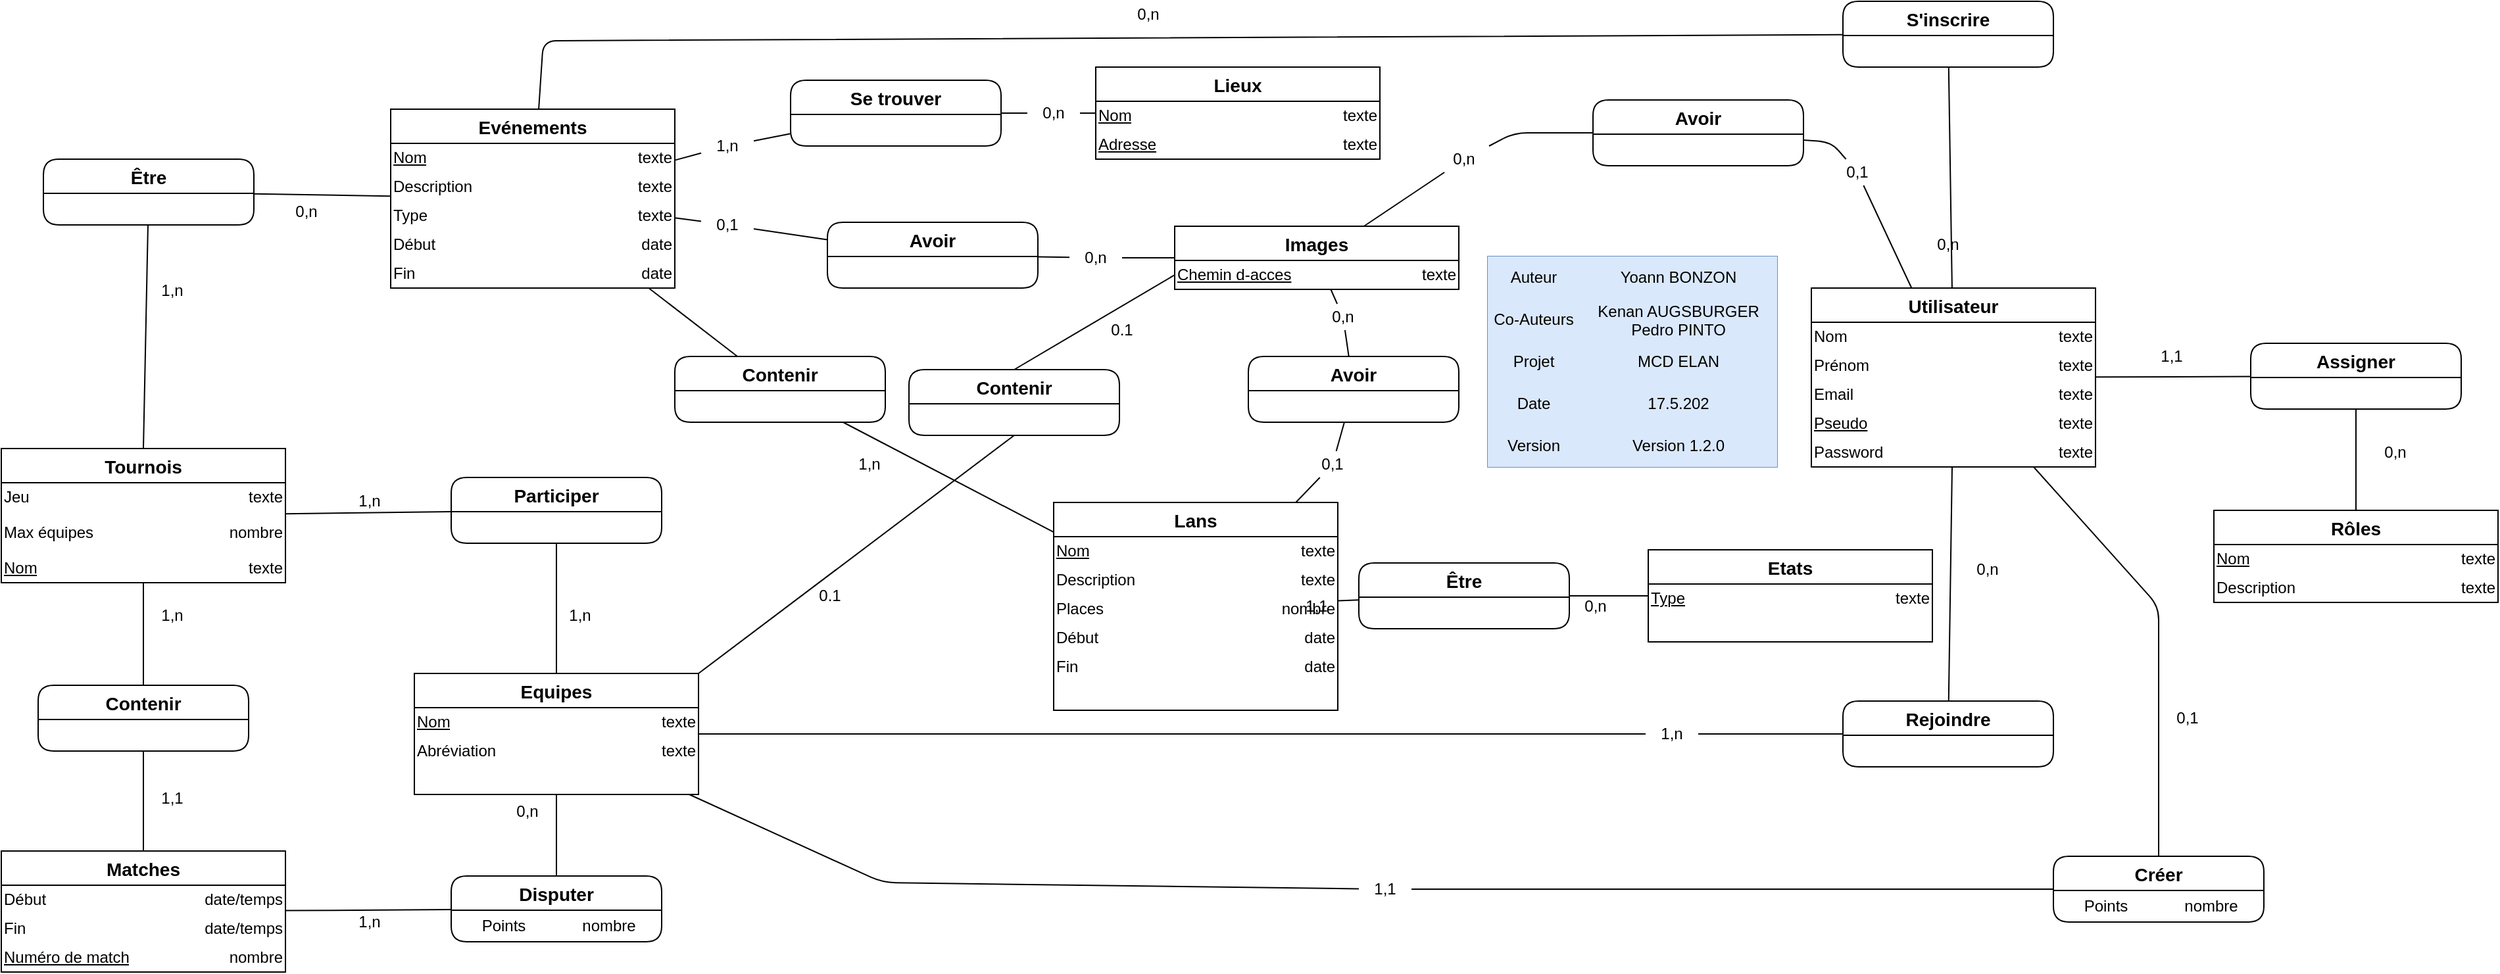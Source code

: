 <mxfile version="13.9.9" type="device"><diagram id="IcBVTlkiVaEtFfMCiGj1" name="MCD"><mxGraphModel dx="1527" dy="3151" grid="1" gridSize="10" guides="1" tooltips="1" connect="1" arrows="1" fold="1" page="1" pageScale="1" pageWidth="827" pageHeight="1169" math="0" shadow="0"><root><mxCell id="0"/><mxCell id="1" parent="0"/><mxCell id="22" value="Rôles" style="swimlane;fontStyle=1;childLayout=stackLayout;horizontal=1;startSize=26;horizontalStack=0;resizeParent=1;resizeParentMax=0;resizeLast=0;collapsible=1;marginBottom=0;align=center;fontSize=14;rounded=0;swimlaneFillColor=#ffffff;" parent="1" vertex="1"><mxGeometry x="922" y="-813" width="216" height="70" as="geometry"/></mxCell><mxCell id="23" value="" style="shape=table;html=1;whiteSpace=wrap;startSize=0;container=1;collapsible=0;childLayout=tableLayout;fillColor=none;strokeColor=none;" parent="22" vertex="1"><mxGeometry y="26" width="216" height="44" as="geometry"/></mxCell><mxCell id="24" value="" style="shape=partialRectangle;html=1;whiteSpace=wrap;collapsible=0;dropTarget=0;pointerEvents=0;fillColor=none;top=0;left=0;bottom=0;right=0;points=[[0,0.5],[1,0.5]];portConstraint=eastwest;" parent="23" vertex="1"><mxGeometry width="216" height="22" as="geometry"/></mxCell><mxCell id="25" value="Nom" style="shape=partialRectangle;html=1;whiteSpace=wrap;connectable=0;fillColor=none;top=0;left=0;bottom=0;right=0;overflow=hidden;strokeColor=none;align=left;fontStyle=4" parent="24" vertex="1"><mxGeometry width="108" height="22" as="geometry"/></mxCell><mxCell id="26" value="texte" style="shape=partialRectangle;html=1;whiteSpace=wrap;connectable=0;fillColor=none;top=0;left=0;bottom=0;right=0;overflow=hidden;align=right;" parent="24" vertex="1"><mxGeometry x="108" width="108" height="22" as="geometry"/></mxCell><mxCell id="27" value="" style="shape=partialRectangle;html=1;whiteSpace=wrap;collapsible=0;dropTarget=0;pointerEvents=0;fillColor=none;top=0;left=0;bottom=0;right=0;points=[[0,0.5],[1,0.5]];portConstraint=eastwest;" parent="23" vertex="1"><mxGeometry y="22" width="216" height="22" as="geometry"/></mxCell><mxCell id="28" value="Description" style="shape=partialRectangle;html=1;whiteSpace=wrap;connectable=0;fillColor=none;top=0;left=0;bottom=0;right=0;overflow=hidden;align=left;" parent="27" vertex="1"><mxGeometry width="108" height="22" as="geometry"/></mxCell><mxCell id="29" value="texte" style="shape=partialRectangle;html=1;whiteSpace=wrap;connectable=0;fillColor=none;top=0;left=0;bottom=0;right=0;overflow=hidden;align=right;" parent="27" vertex="1"><mxGeometry x="108" width="108" height="22" as="geometry"/></mxCell><mxCell id="36" value="Assigner" style="swimlane;fontStyle=1;childLayout=stackLayout;horizontal=1;startSize=26;horizontalStack=0;resizeParent=1;resizeParentMax=0;resizeLast=0;collapsible=1;marginBottom=0;align=center;fontSize=14;rounded=1;swimlaneFillColor=#ffffff;" parent="1" vertex="1"><mxGeometry x="950" y="-940" width="160" height="50" as="geometry"/></mxCell><mxCell id="37" value="" style="shape=table;html=1;whiteSpace=wrap;startSize=0;container=1;collapsible=0;childLayout=tableLayout;fillColor=none;strokeColor=none;" parent="36" vertex="1"><mxGeometry y="26" width="160" height="24" as="geometry"/></mxCell><mxCell id="38" value="" style="shape=partialRectangle;html=1;whiteSpace=wrap;collapsible=0;dropTarget=0;pointerEvents=0;fillColor=none;top=0;left=0;bottom=0;right=0;points=[[0,0.5],[1,0.5]];portConstraint=eastwest;" parent="37" vertex="1"><mxGeometry width="160" height="24" as="geometry"/></mxCell><mxCell id="39" value="" style="shape=partialRectangle;html=1;whiteSpace=wrap;connectable=0;fillColor=none;top=0;left=0;bottom=0;right=0;overflow=hidden;strokeColor=none;" parent="38" vertex="1"><mxGeometry width="80" height="24" as="geometry"/></mxCell><mxCell id="40" value="" style="shape=partialRectangle;html=1;whiteSpace=wrap;connectable=0;fillColor=none;top=0;left=0;bottom=0;right=0;overflow=hidden;" parent="38" vertex="1"><mxGeometry x="80" width="80" height="24" as="geometry"/></mxCell><mxCell id="41" value="Utilisateur" style="swimlane;fontStyle=1;childLayout=stackLayout;horizontal=1;startSize=26;horizontalStack=0;resizeParent=1;resizeParentMax=0;resizeLast=0;collapsible=1;marginBottom=0;align=center;fontSize=14;rounded=0;swimlaneFillColor=#ffffff;" parent="1" vertex="1"><mxGeometry x="616" y="-982" width="216" height="136" as="geometry"/></mxCell><mxCell id="42" value="" style="shape=table;html=1;whiteSpace=wrap;startSize=0;container=1;collapsible=0;childLayout=tableLayout;fillColor=none;strokeColor=none;" parent="41" vertex="1"><mxGeometry y="26" width="216" height="110" as="geometry"/></mxCell><mxCell id="43" value="" style="shape=partialRectangle;html=1;whiteSpace=wrap;collapsible=0;dropTarget=0;pointerEvents=0;fillColor=none;top=0;left=0;bottom=0;right=0;points=[[0,0.5],[1,0.5]];portConstraint=eastwest;" parent="42" vertex="1"><mxGeometry width="216" height="22" as="geometry"/></mxCell><mxCell id="44" value="Nom" style="shape=partialRectangle;html=1;whiteSpace=wrap;connectable=0;fillColor=none;top=0;left=0;bottom=0;right=0;overflow=hidden;strokeColor=none;align=left;fontStyle=0" parent="43" vertex="1"><mxGeometry width="108" height="22" as="geometry"/></mxCell><mxCell id="45" value="texte" style="shape=partialRectangle;html=1;whiteSpace=wrap;connectable=0;fillColor=none;top=0;left=0;bottom=0;right=0;overflow=hidden;align=right;" parent="43" vertex="1"><mxGeometry x="108" width="108" height="22" as="geometry"/></mxCell><mxCell id="46" value="" style="shape=partialRectangle;html=1;whiteSpace=wrap;collapsible=0;dropTarget=0;pointerEvents=0;fillColor=none;top=0;left=0;bottom=0;right=0;points=[[0,0.5],[1,0.5]];portConstraint=eastwest;" parent="42" vertex="1"><mxGeometry y="22" width="216" height="22" as="geometry"/></mxCell><mxCell id="47" value="&lt;span&gt;Prénom&lt;/span&gt;" style="shape=partialRectangle;html=1;whiteSpace=wrap;connectable=0;fillColor=none;top=0;left=0;bottom=0;right=0;overflow=hidden;align=left;fontStyle=0" parent="46" vertex="1"><mxGeometry width="108" height="22" as="geometry"/></mxCell><mxCell id="48" value="texte" style="shape=partialRectangle;html=1;whiteSpace=wrap;connectable=0;fillColor=none;top=0;left=0;bottom=0;right=0;overflow=hidden;align=right;" parent="46" vertex="1"><mxGeometry x="108" width="108" height="22" as="geometry"/></mxCell><mxCell id="49" style="shape=partialRectangle;html=1;whiteSpace=wrap;collapsible=0;dropTarget=0;pointerEvents=0;fillColor=none;top=0;left=0;bottom=0;right=0;points=[[0,0.5],[1,0.5]];portConstraint=eastwest;" parent="42" vertex="1"><mxGeometry y="44" width="216" height="22" as="geometry"/></mxCell><mxCell id="50" value="Email" style="shape=partialRectangle;html=1;whiteSpace=wrap;connectable=0;fillColor=none;top=0;left=0;bottom=0;right=0;overflow=hidden;align=left;" parent="49" vertex="1"><mxGeometry width="108" height="22" as="geometry"/></mxCell><mxCell id="51" value="texte" style="shape=partialRectangle;html=1;whiteSpace=wrap;connectable=0;fillColor=none;top=0;left=0;bottom=0;right=0;overflow=hidden;align=right;" parent="49" vertex="1"><mxGeometry x="108" width="108" height="22" as="geometry"/></mxCell><mxCell id="55" style="shape=partialRectangle;html=1;whiteSpace=wrap;collapsible=0;dropTarget=0;pointerEvents=0;fillColor=none;top=0;left=0;bottom=0;right=0;points=[[0,0.5],[1,0.5]];portConstraint=eastwest;" parent="42" vertex="1"><mxGeometry y="66" width="216" height="22" as="geometry"/></mxCell><mxCell id="56" value="Pseudo" style="shape=partialRectangle;html=1;whiteSpace=wrap;connectable=0;fillColor=none;top=0;left=0;bottom=0;right=0;overflow=hidden;align=left;fontStyle=4" parent="55" vertex="1"><mxGeometry width="108" height="22" as="geometry"/></mxCell><mxCell id="57" value="texte" style="shape=partialRectangle;html=1;whiteSpace=wrap;connectable=0;fillColor=none;top=0;left=0;bottom=0;right=0;overflow=hidden;align=right;" parent="55" vertex="1"><mxGeometry x="108" width="108" height="22" as="geometry"/></mxCell><mxCell id="52" style="shape=partialRectangle;html=1;whiteSpace=wrap;collapsible=0;dropTarget=0;pointerEvents=0;fillColor=none;top=0;left=0;bottom=0;right=0;points=[[0,0.5],[1,0.5]];portConstraint=eastwest;" parent="42" vertex="1"><mxGeometry y="88" width="216" height="22" as="geometry"/></mxCell><mxCell id="53" value="Password" style="shape=partialRectangle;html=1;whiteSpace=wrap;connectable=0;fillColor=none;top=0;left=0;bottom=0;right=0;overflow=hidden;align=left;" parent="52" vertex="1"><mxGeometry width="108" height="22" as="geometry"/></mxCell><mxCell id="54" value="texte" style="shape=partialRectangle;html=1;whiteSpace=wrap;connectable=0;fillColor=none;top=0;left=0;bottom=0;right=0;overflow=hidden;align=right;" parent="52" vertex="1"><mxGeometry x="108" width="108" height="22" as="geometry"/></mxCell><mxCell id="58" value="" style="endArrow=none;html=1;" parent="1" source="36" target="41" edge="1"><mxGeometry width="50" height="50" relative="1" as="geometry"><mxPoint x="160" y="-730" as="sourcePoint"/><mxPoint x="210" y="-780" as="targetPoint"/></mxGeometry></mxCell><mxCell id="59" value="" style="endArrow=none;html=1;" parent="1" source="36" target="22" edge="1"><mxGeometry width="50" height="50" relative="1" as="geometry"><mxPoint x="874" y="-470" as="sourcePoint"/><mxPoint x="874" y="-534" as="targetPoint"/></mxGeometry></mxCell><mxCell id="78" value="Lans" style="swimlane;fontStyle=1;childLayout=stackLayout;horizontal=1;startSize=26;horizontalStack=0;resizeParent=1;resizeParentMax=0;resizeLast=0;collapsible=1;marginBottom=0;align=center;fontSize=14;rounded=0;swimlaneFillColor=#ffffff;" parent="1" vertex="1"><mxGeometry x="40" y="-819" width="216" height="158" as="geometry"/></mxCell><mxCell id="79" value="" style="shape=table;html=1;whiteSpace=wrap;startSize=0;container=1;collapsible=0;childLayout=tableLayout;fillColor=none;strokeColor=none;" parent="78" vertex="1"><mxGeometry y="26" width="216" height="132" as="geometry"/></mxCell><mxCell id="80" value="" style="shape=partialRectangle;html=1;whiteSpace=wrap;collapsible=0;dropTarget=0;pointerEvents=0;fillColor=none;top=0;left=0;bottom=0;right=0;points=[[0,0.5],[1,0.5]];portConstraint=eastwest;" parent="79" vertex="1"><mxGeometry width="216" height="22" as="geometry"/></mxCell><mxCell id="81" value="Nom" style="shape=partialRectangle;html=1;whiteSpace=wrap;connectable=0;fillColor=none;top=0;left=0;bottom=0;right=0;overflow=hidden;strokeColor=none;align=left;fontStyle=4" parent="80" vertex="1"><mxGeometry width="108" height="22" as="geometry"/></mxCell><mxCell id="82" value="texte" style="shape=partialRectangle;html=1;whiteSpace=wrap;connectable=0;fillColor=none;top=0;left=0;bottom=0;right=0;overflow=hidden;align=right;" parent="80" vertex="1"><mxGeometry x="108" width="108" height="22" as="geometry"/></mxCell><mxCell id="83" value="" style="shape=partialRectangle;html=1;whiteSpace=wrap;collapsible=0;dropTarget=0;pointerEvents=0;fillColor=none;top=0;left=0;bottom=0;right=0;points=[[0,0.5],[1,0.5]];portConstraint=eastwest;" parent="79" vertex="1"><mxGeometry y="22" width="216" height="22" as="geometry"/></mxCell><mxCell id="84" value="Description" style="shape=partialRectangle;html=1;whiteSpace=wrap;connectable=0;fillColor=none;top=0;left=0;bottom=0;right=0;overflow=hidden;align=left;" parent="83" vertex="1"><mxGeometry width="108" height="22" as="geometry"/></mxCell><mxCell id="85" value="texte" style="shape=partialRectangle;html=1;whiteSpace=wrap;connectable=0;fillColor=none;top=0;left=0;bottom=0;right=0;overflow=hidden;align=right;" parent="83" vertex="1"><mxGeometry x="108" width="108" height="22" as="geometry"/></mxCell><mxCell id="89" style="shape=partialRectangle;html=1;whiteSpace=wrap;collapsible=0;dropTarget=0;pointerEvents=0;fillColor=none;top=0;left=0;bottom=0;right=0;points=[[0,0.5],[1,0.5]];portConstraint=eastwest;" parent="79" vertex="1"><mxGeometry y="44" width="216" height="22" as="geometry"/></mxCell><mxCell id="90" value="Places" style="shape=partialRectangle;html=1;whiteSpace=wrap;connectable=0;fillColor=none;top=0;left=0;bottom=0;right=0;overflow=hidden;align=left;" parent="89" vertex="1"><mxGeometry width="108" height="22" as="geometry"/></mxCell><mxCell id="91" value="nombre" style="shape=partialRectangle;html=1;whiteSpace=wrap;connectable=0;fillColor=none;top=0;left=0;bottom=0;right=0;overflow=hidden;align=right;" parent="89" vertex="1"><mxGeometry x="108" width="108" height="22" as="geometry"/></mxCell><mxCell id="86" style="shape=partialRectangle;html=1;whiteSpace=wrap;collapsible=0;dropTarget=0;pointerEvents=0;fillColor=none;top=0;left=0;bottom=0;right=0;points=[[0,0.5],[1,0.5]];portConstraint=eastwest;" parent="79" vertex="1"><mxGeometry y="66" width="216" height="22" as="geometry"/></mxCell><mxCell id="87" value="Début" style="shape=partialRectangle;html=1;whiteSpace=wrap;connectable=0;fillColor=none;top=0;left=0;bottom=0;right=0;overflow=hidden;align=left;" parent="86" vertex="1"><mxGeometry width="108" height="22" as="geometry"/></mxCell><mxCell id="88" value="date" style="shape=partialRectangle;html=1;whiteSpace=wrap;connectable=0;fillColor=none;top=0;left=0;bottom=0;right=0;overflow=hidden;align=right;" parent="86" vertex="1"><mxGeometry x="108" width="108" height="22" as="geometry"/></mxCell><mxCell id="92" style="shape=partialRectangle;html=1;whiteSpace=wrap;collapsible=0;dropTarget=0;pointerEvents=0;fillColor=none;top=0;left=0;bottom=0;right=0;points=[[0,0.5],[1,0.5]];portConstraint=eastwest;" parent="79" vertex="1"><mxGeometry y="88" width="216" height="22" as="geometry"/></mxCell><mxCell id="93" value="Fin" style="shape=partialRectangle;html=1;whiteSpace=wrap;connectable=0;fillColor=none;top=0;left=0;bottom=0;right=0;overflow=hidden;align=left;" parent="92" vertex="1"><mxGeometry width="108" height="22" as="geometry"/></mxCell><mxCell id="94" value="date" style="shape=partialRectangle;html=1;whiteSpace=wrap;connectable=0;fillColor=none;top=0;left=0;bottom=0;right=0;overflow=hidden;align=right;" parent="92" vertex="1"><mxGeometry x="108" width="108" height="22" as="geometry"/></mxCell><mxCell id="-o9ZeO1eOFB0A45mTDL6-273" style="shape=partialRectangle;html=1;whiteSpace=wrap;collapsible=0;dropTarget=0;pointerEvents=0;fillColor=none;top=0;left=0;bottom=0;right=0;points=[[0,0.5],[1,0.5]];portConstraint=eastwest;" parent="79" vertex="1"><mxGeometry y="110" width="216" height="22" as="geometry"/></mxCell><mxCell id="-o9ZeO1eOFB0A45mTDL6-274" style="shape=partialRectangle;html=1;whiteSpace=wrap;connectable=0;fillColor=none;top=0;left=0;bottom=0;right=0;overflow=hidden;align=left;" parent="-o9ZeO1eOFB0A45mTDL6-273" vertex="1"><mxGeometry width="108" height="22" as="geometry"/></mxCell><mxCell id="-o9ZeO1eOFB0A45mTDL6-275" style="shape=partialRectangle;html=1;whiteSpace=wrap;connectable=0;fillColor=none;top=0;left=0;bottom=0;right=0;overflow=hidden;align=right;" parent="-o9ZeO1eOFB0A45mTDL6-273" vertex="1"><mxGeometry x="108" width="108" height="22" as="geometry"/></mxCell><mxCell id="100" value="Contenir" style="swimlane;fontStyle=1;childLayout=stackLayout;horizontal=1;startSize=26;horizontalStack=0;resizeParent=1;resizeParentMax=0;resizeLast=0;collapsible=1;marginBottom=0;align=center;fontSize=14;rounded=1;swimlaneFillColor=#ffffff;" parent="1" vertex="1"><mxGeometry x="-248" y="-930" width="160" height="50" as="geometry"/></mxCell><mxCell id="101" value="" style="shape=table;html=1;whiteSpace=wrap;startSize=0;container=1;collapsible=0;childLayout=tableLayout;fillColor=none;strokeColor=none;" parent="100" vertex="1"><mxGeometry y="26" width="160" height="24" as="geometry"/></mxCell><mxCell id="102" value="" style="shape=partialRectangle;html=1;whiteSpace=wrap;collapsible=0;dropTarget=0;pointerEvents=0;fillColor=none;top=0;left=0;bottom=0;right=0;points=[[0,0.5],[1,0.5]];portConstraint=eastwest;" parent="101" vertex="1"><mxGeometry width="160" height="24" as="geometry"/></mxCell><mxCell id="103" value="" style="shape=partialRectangle;html=1;whiteSpace=wrap;connectable=0;fillColor=none;top=0;left=0;bottom=0;right=0;overflow=hidden;strokeColor=none;" parent="102" vertex="1"><mxGeometry width="80" height="24" as="geometry"/></mxCell><mxCell id="104" value="" style="shape=partialRectangle;html=1;whiteSpace=wrap;connectable=0;fillColor=none;top=0;left=0;bottom=0;right=0;overflow=hidden;" parent="102" vertex="1"><mxGeometry x="80" width="80" height="24" as="geometry"/></mxCell><mxCell id="107" value="Evénements" style="swimlane;fontStyle=1;childLayout=stackLayout;horizontal=1;startSize=26;horizontalStack=0;resizeParent=1;resizeParentMax=0;resizeLast=0;collapsible=1;marginBottom=0;align=center;fontSize=14;rounded=0;swimlaneFillColor=#ffffff;" parent="1" vertex="1"><mxGeometry x="-464" y="-1118" width="216" height="136" as="geometry"/></mxCell><mxCell id="108" value="" style="shape=table;html=1;whiteSpace=wrap;startSize=0;container=1;collapsible=0;childLayout=tableLayout;fillColor=none;strokeColor=none;" parent="107" vertex="1"><mxGeometry y="26" width="216" height="110" as="geometry"/></mxCell><mxCell id="109" value="" style="shape=partialRectangle;html=1;whiteSpace=wrap;collapsible=0;dropTarget=0;pointerEvents=0;fillColor=none;top=0;left=0;bottom=0;right=0;points=[[0,0.5],[1,0.5]];portConstraint=eastwest;" parent="108" vertex="1"><mxGeometry width="216" height="22" as="geometry"/></mxCell><mxCell id="110" value="&lt;u&gt;Nom&lt;/u&gt;" style="shape=partialRectangle;html=1;whiteSpace=wrap;connectable=0;fillColor=none;top=0;left=0;bottom=0;right=0;overflow=hidden;strokeColor=none;align=left;fontStyle=0" parent="109" vertex="1"><mxGeometry width="108" height="22" as="geometry"/></mxCell><mxCell id="111" value="texte" style="shape=partialRectangle;html=1;whiteSpace=wrap;connectable=0;fillColor=none;top=0;left=0;bottom=0;right=0;overflow=hidden;align=right;" parent="109" vertex="1"><mxGeometry x="108" width="108" height="22" as="geometry"/></mxCell><mxCell id="112" value="" style="shape=partialRectangle;html=1;whiteSpace=wrap;collapsible=0;dropTarget=0;pointerEvents=0;fillColor=none;top=0;left=0;bottom=0;right=0;points=[[0,0.5],[1,0.5]];portConstraint=eastwest;" parent="108" vertex="1"><mxGeometry y="22" width="216" height="22" as="geometry"/></mxCell><mxCell id="113" value="Description" style="shape=partialRectangle;html=1;whiteSpace=wrap;connectable=0;fillColor=none;top=0;left=0;bottom=0;right=0;overflow=hidden;align=left;" parent="112" vertex="1"><mxGeometry width="108" height="22" as="geometry"/></mxCell><mxCell id="114" value="texte" style="shape=partialRectangle;html=1;whiteSpace=wrap;connectable=0;fillColor=none;top=0;left=0;bottom=0;right=0;overflow=hidden;align=right;" parent="112" vertex="1"><mxGeometry x="108" width="108" height="22" as="geometry"/></mxCell><mxCell id="115" style="shape=partialRectangle;html=1;whiteSpace=wrap;collapsible=0;dropTarget=0;pointerEvents=0;fillColor=none;top=0;left=0;bottom=0;right=0;points=[[0,0.5],[1,0.5]];portConstraint=eastwest;" parent="108" vertex="1"><mxGeometry y="44" width="216" height="22" as="geometry"/></mxCell><mxCell id="116" value="Type" style="shape=partialRectangle;html=1;whiteSpace=wrap;connectable=0;fillColor=none;top=0;left=0;bottom=0;right=0;overflow=hidden;align=left;" parent="115" vertex="1"><mxGeometry width="108" height="22" as="geometry"/></mxCell><mxCell id="117" value="texte" style="shape=partialRectangle;html=1;whiteSpace=wrap;connectable=0;fillColor=none;top=0;left=0;bottom=0;right=0;overflow=hidden;align=right;" parent="115" vertex="1"><mxGeometry x="108" width="108" height="22" as="geometry"/></mxCell><mxCell id="118" style="shape=partialRectangle;html=1;whiteSpace=wrap;collapsible=0;dropTarget=0;pointerEvents=0;fillColor=none;top=0;left=0;bottom=0;right=0;points=[[0,0.5],[1,0.5]];portConstraint=eastwest;" parent="108" vertex="1"><mxGeometry y="66" width="216" height="22" as="geometry"/></mxCell><mxCell id="119" value="Début" style="shape=partialRectangle;html=1;whiteSpace=wrap;connectable=0;fillColor=none;top=0;left=0;bottom=0;right=0;overflow=hidden;align=left;" parent="118" vertex="1"><mxGeometry width="108" height="22" as="geometry"/></mxCell><mxCell id="120" value="date" style="shape=partialRectangle;html=1;whiteSpace=wrap;connectable=0;fillColor=none;top=0;left=0;bottom=0;right=0;overflow=hidden;align=right;" parent="118" vertex="1"><mxGeometry x="108" width="108" height="22" as="geometry"/></mxCell><mxCell id="121" style="shape=partialRectangle;html=1;whiteSpace=wrap;collapsible=0;dropTarget=0;pointerEvents=0;fillColor=none;top=0;left=0;bottom=0;right=0;points=[[0,0.5],[1,0.5]];portConstraint=eastwest;" parent="108" vertex="1"><mxGeometry y="88" width="216" height="22" as="geometry"/></mxCell><mxCell id="122" value="Fin" style="shape=partialRectangle;html=1;whiteSpace=wrap;connectable=0;fillColor=none;top=0;left=0;bottom=0;right=0;overflow=hidden;align=left;" parent="121" vertex="1"><mxGeometry width="108" height="22" as="geometry"/></mxCell><mxCell id="123" value="date" style="shape=partialRectangle;html=1;whiteSpace=wrap;connectable=0;fillColor=none;top=0;left=0;bottom=0;right=0;overflow=hidden;align=right;" parent="121" vertex="1"><mxGeometry x="108" width="108" height="22" as="geometry"/></mxCell><mxCell id="124" value="" style="endArrow=none;html=1;" parent="1" source="100" target="107" edge="1"><mxGeometry width="50" height="50" relative="1" as="geometry"><mxPoint x="-202.815" y="-940" as="sourcePoint"/><mxPoint x="174" y="-972" as="targetPoint"/></mxGeometry></mxCell><mxCell id="125" value="" style="endArrow=none;html=1;" parent="1" source="78" target="100" edge="1"><mxGeometry width="50" height="50" relative="1" as="geometry"><mxPoint x="-156" y="-973.413" as="sourcePoint"/><mxPoint x="-220" y="-972.143" as="targetPoint"/></mxGeometry></mxCell><mxCell id="126" value="Equipes" style="swimlane;fontStyle=1;childLayout=stackLayout;horizontal=1;startSize=26;horizontalStack=0;resizeParent=1;resizeParentMax=0;resizeLast=0;collapsible=1;marginBottom=0;align=center;fontSize=14;rounded=0;swimlaneFillColor=#ffffff;" parent="1" vertex="1"><mxGeometry x="-446" y="-689" width="216" height="92" as="geometry"/></mxCell><mxCell id="127" value="" style="shape=table;html=1;whiteSpace=wrap;startSize=0;container=1;collapsible=0;childLayout=tableLayout;fillColor=none;strokeColor=none;" parent="126" vertex="1"><mxGeometry y="26" width="216" height="66" as="geometry"/></mxCell><mxCell id="128" value="" style="shape=partialRectangle;html=1;whiteSpace=wrap;collapsible=0;dropTarget=0;pointerEvents=0;fillColor=none;top=0;left=0;bottom=0;right=0;points=[[0,0.5],[1,0.5]];portConstraint=eastwest;" parent="127" vertex="1"><mxGeometry width="216" height="22" as="geometry"/></mxCell><mxCell id="129" value="Nom" style="shape=partialRectangle;html=1;whiteSpace=wrap;connectable=0;fillColor=none;top=0;left=0;bottom=0;right=0;overflow=hidden;strokeColor=none;align=left;fontStyle=4" parent="128" vertex="1"><mxGeometry width="108" height="22" as="geometry"/></mxCell><mxCell id="130" value="texte" style="shape=partialRectangle;html=1;whiteSpace=wrap;connectable=0;fillColor=none;top=0;left=0;bottom=0;right=0;overflow=hidden;align=right;" parent="128" vertex="1"><mxGeometry x="108" width="108" height="22" as="geometry"/></mxCell><mxCell id="131" value="" style="shape=partialRectangle;html=1;whiteSpace=wrap;collapsible=0;dropTarget=0;pointerEvents=0;fillColor=none;top=0;left=0;bottom=0;right=0;points=[[0,0.5],[1,0.5]];portConstraint=eastwest;" parent="127" vertex="1"><mxGeometry y="22" width="216" height="22" as="geometry"/></mxCell><mxCell id="132" value="Abréviation" style="shape=partialRectangle;html=1;whiteSpace=wrap;connectable=0;fillColor=none;top=0;left=0;bottom=0;right=0;overflow=hidden;align=left;fontStyle=0" parent="131" vertex="1"><mxGeometry width="108" height="22" as="geometry"/></mxCell><mxCell id="133" value="texte" style="shape=partialRectangle;html=1;whiteSpace=wrap;connectable=0;fillColor=none;top=0;left=0;bottom=0;right=0;overflow=hidden;align=right;" parent="131" vertex="1"><mxGeometry x="108" width="108" height="22" as="geometry"/></mxCell><mxCell id="-o9ZeO1eOFB0A45mTDL6-261" style="shape=partialRectangle;html=1;whiteSpace=wrap;collapsible=0;dropTarget=0;pointerEvents=0;fillColor=none;top=0;left=0;bottom=0;right=0;points=[[0,0.5],[1,0.5]];portConstraint=eastwest;" parent="127" vertex="1"><mxGeometry y="44" width="216" height="22" as="geometry"/></mxCell><mxCell id="-o9ZeO1eOFB0A45mTDL6-262" style="shape=partialRectangle;html=1;whiteSpace=wrap;connectable=0;fillColor=none;top=0;left=0;bottom=0;right=0;overflow=hidden;align=left;fontStyle=4" parent="-o9ZeO1eOFB0A45mTDL6-261" vertex="1"><mxGeometry width="108" height="22" as="geometry"/></mxCell><mxCell id="-o9ZeO1eOFB0A45mTDL6-263" style="shape=partialRectangle;html=1;whiteSpace=wrap;connectable=0;fillColor=none;top=0;left=0;bottom=0;right=0;overflow=hidden;align=right;" parent="-o9ZeO1eOFB0A45mTDL6-261" vertex="1"><mxGeometry x="108" width="108" height="22" as="geometry"/></mxCell><mxCell id="134" value="Rejoindre" style="swimlane;fontStyle=1;childLayout=stackLayout;horizontal=1;startSize=26;horizontalStack=0;resizeParent=1;resizeParentMax=0;resizeLast=0;collapsible=1;marginBottom=0;align=center;fontSize=14;rounded=1;swimlaneFillColor=#ffffff;" parent="1" vertex="1"><mxGeometry x="640" y="-668" width="160" height="50" as="geometry"/></mxCell><mxCell id="135" value="" style="shape=table;html=1;whiteSpace=wrap;startSize=0;container=1;collapsible=0;childLayout=tableLayout;fillColor=none;strokeColor=none;" parent="134" vertex="1"><mxGeometry y="26" width="160" height="24" as="geometry"/></mxCell><mxCell id="136" value="" style="shape=partialRectangle;html=1;whiteSpace=wrap;collapsible=0;dropTarget=0;pointerEvents=0;fillColor=none;top=0;left=0;bottom=0;right=0;points=[[0,0.5],[1,0.5]];portConstraint=eastwest;" parent="135" vertex="1"><mxGeometry width="160" height="24" as="geometry"/></mxCell><mxCell id="137" value="" style="shape=partialRectangle;html=1;whiteSpace=wrap;connectable=0;fillColor=none;top=0;left=0;bottom=0;right=0;overflow=hidden;strokeColor=none;" parent="136" vertex="1"><mxGeometry width="80" height="24" as="geometry"/></mxCell><mxCell id="138" value="" style="shape=partialRectangle;html=1;whiteSpace=wrap;connectable=0;fillColor=none;top=0;left=0;bottom=0;right=0;overflow=hidden;" parent="136" vertex="1"><mxGeometry x="80" width="80" height="24" as="geometry"/></mxCell><mxCell id="139" value="" style="endArrow=none;html=1;" parent="1" source="41" target="134" edge="1"><mxGeometry width="50" height="50" relative="1" as="geometry"><mxPoint x="358" y="-720" as="sourcePoint"/><mxPoint x="358" y="-790" as="targetPoint"/></mxGeometry></mxCell><mxCell id="140" value="" style="endArrow=none;html=1;startArrow=none;" parent="1" source="YIZ49bOPCpDxyb6yTQep-264" target="126" edge="1"><mxGeometry width="50" height="50" relative="1" as="geometry"><mxPoint x="202" y="-710" as="sourcePoint"/><mxPoint x="202" y="-780" as="targetPoint"/><Array as="points"/></mxGeometry></mxCell><mxCell id="141" value="Lieux" style="swimlane;fontStyle=1;childLayout=stackLayout;horizontal=1;startSize=26;horizontalStack=0;resizeParent=1;resizeParentMax=0;resizeLast=0;collapsible=1;marginBottom=0;align=center;fontSize=14;rounded=0;swimlaneFillColor=#ffffff;" parent="1" vertex="1"><mxGeometry x="72" y="-1150" width="216" height="70" as="geometry"/></mxCell><mxCell id="142" value="" style="shape=table;html=1;whiteSpace=wrap;startSize=0;container=1;collapsible=0;childLayout=tableLayout;fillColor=none;strokeColor=none;" parent="141" vertex="1"><mxGeometry y="26" width="216" height="44" as="geometry"/></mxCell><mxCell id="143" value="" style="shape=partialRectangle;html=1;whiteSpace=wrap;collapsible=0;dropTarget=0;pointerEvents=0;fillColor=none;top=0;left=0;bottom=0;right=0;points=[[0,0.5],[1,0.5]];portConstraint=eastwest;" parent="142" vertex="1"><mxGeometry width="216" height="22" as="geometry"/></mxCell><mxCell id="144" value="Nom" style="shape=partialRectangle;html=1;whiteSpace=wrap;connectable=0;fillColor=none;top=0;left=0;bottom=0;right=0;overflow=hidden;strokeColor=none;align=left;fontStyle=4" parent="143" vertex="1"><mxGeometry width="108" height="22" as="geometry"/></mxCell><mxCell id="145" value="texte" style="shape=partialRectangle;html=1;whiteSpace=wrap;connectable=0;fillColor=none;top=0;left=0;bottom=0;right=0;overflow=hidden;align=right;" parent="143" vertex="1"><mxGeometry x="108" width="108" height="22" as="geometry"/></mxCell><mxCell id="146" value="" style="shape=partialRectangle;html=1;whiteSpace=wrap;collapsible=0;dropTarget=0;pointerEvents=0;fillColor=none;top=0;left=0;bottom=0;right=0;points=[[0,0.5],[1,0.5]];portConstraint=eastwest;" parent="142" vertex="1"><mxGeometry y="22" width="216" height="22" as="geometry"/></mxCell><mxCell id="147" value="Adresse" style="shape=partialRectangle;html=1;whiteSpace=wrap;connectable=0;fillColor=none;top=0;left=0;bottom=0;right=0;overflow=hidden;align=left;fontStyle=4" parent="146" vertex="1"><mxGeometry width="108" height="22" as="geometry"/></mxCell><mxCell id="148" value="texte" style="shape=partialRectangle;html=1;whiteSpace=wrap;connectable=0;fillColor=none;top=0;left=0;bottom=0;right=0;overflow=hidden;align=right;" parent="146" vertex="1"><mxGeometry x="108" width="108" height="22" as="geometry"/></mxCell><mxCell id="155" value="Se trouver" style="swimlane;fontStyle=1;childLayout=stackLayout;horizontal=1;startSize=26;horizontalStack=0;resizeParent=1;resizeParentMax=0;resizeLast=0;collapsible=1;marginBottom=0;align=center;fontSize=14;rounded=1;swimlaneFillColor=#ffffff;" parent="1" vertex="1"><mxGeometry x="-160" y="-1140" width="160" height="50" as="geometry"/></mxCell><mxCell id="156" value="" style="shape=table;html=1;whiteSpace=wrap;startSize=0;container=1;collapsible=0;childLayout=tableLayout;fillColor=none;strokeColor=none;" parent="155" vertex="1"><mxGeometry y="26" width="160" height="24" as="geometry"/></mxCell><mxCell id="157" value="" style="shape=partialRectangle;html=1;whiteSpace=wrap;collapsible=0;dropTarget=0;pointerEvents=0;fillColor=none;top=0;left=0;bottom=0;right=0;points=[[0,0.5],[1,0.5]];portConstraint=eastwest;" parent="156" vertex="1"><mxGeometry width="160" height="24" as="geometry"/></mxCell><mxCell id="158" value="" style="shape=partialRectangle;html=1;whiteSpace=wrap;connectable=0;fillColor=none;top=0;left=0;bottom=0;right=0;overflow=hidden;strokeColor=none;" parent="157" vertex="1"><mxGeometry width="80" height="24" as="geometry"/></mxCell><mxCell id="159" value="" style="shape=partialRectangle;html=1;whiteSpace=wrap;connectable=0;fillColor=none;top=0;left=0;bottom=0;right=0;overflow=hidden;" parent="157" vertex="1"><mxGeometry x="80" width="80" height="24" as="geometry"/></mxCell><mxCell id="160" value="" style="endArrow=none;html=1;startArrow=none;" parent="1" source="YIZ49bOPCpDxyb6yTQep-277" target="107" edge="1"><mxGeometry width="50" height="50" relative="1" as="geometry"><mxPoint x="-174" y="-1043.413" as="sourcePoint"/><mxPoint x="-238" y="-1042.143" as="targetPoint"/></mxGeometry></mxCell><mxCell id="163" value="" style="endArrow=none;html=1;startArrow=none;" parent="1" source="YIZ49bOPCpDxyb6yTQep-278" target="155" edge="1"><mxGeometry width="50" height="50" relative="1" as="geometry"><mxPoint x="14" y="-1275" as="sourcePoint"/><mxPoint x="96" y="-1275" as="targetPoint"/></mxGeometry></mxCell><mxCell id="178" value="Tournois" style="swimlane;fontStyle=1;childLayout=stackLayout;horizontal=1;startSize=26;horizontalStack=0;resizeParent=1;resizeParentMax=0;resizeLast=0;collapsible=1;marginBottom=0;align=center;fontSize=14;rounded=0;swimlaneFillColor=#ffffff;" parent="1" vertex="1"><mxGeometry x="-760" y="-860" width="216" height="102.0" as="geometry"/></mxCell><mxCell id="179" value="" style="shape=table;html=1;whiteSpace=wrap;startSize=0;container=1;collapsible=0;childLayout=tableLayout;fillColor=none;strokeColor=none;" parent="178" vertex="1"><mxGeometry y="26" width="216" height="76.0" as="geometry"/></mxCell><mxCell id="180" value="" style="shape=partialRectangle;html=1;whiteSpace=wrap;collapsible=0;dropTarget=0;pointerEvents=0;fillColor=none;top=0;left=0;bottom=0;right=0;points=[[0,0.5],[1,0.5]];portConstraint=eastwest;" parent="179" vertex="1"><mxGeometry width="216" height="22" as="geometry"/></mxCell><mxCell id="181" value="Jeu" style="shape=partialRectangle;html=1;whiteSpace=wrap;connectable=0;fillColor=none;top=0;left=0;bottom=0;right=0;overflow=hidden;strokeColor=none;align=left;fontStyle=0" parent="180" vertex="1"><mxGeometry width="108" height="22" as="geometry"/></mxCell><mxCell id="182" value="texte" style="shape=partialRectangle;html=1;whiteSpace=wrap;connectable=0;fillColor=none;top=0;left=0;bottom=0;right=0;overflow=hidden;align=right;" parent="180" vertex="1"><mxGeometry x="108" width="108" height="22" as="geometry"/></mxCell><mxCell id="183" value="" style="shape=partialRectangle;html=1;whiteSpace=wrap;collapsible=0;dropTarget=0;pointerEvents=0;fillColor=none;top=0;left=0;bottom=0;right=0;points=[[0,0.5],[1,0.5]];portConstraint=eastwest;" parent="179" vertex="1"><mxGeometry y="22" width="216" height="32" as="geometry"/></mxCell><mxCell id="184" value="Max équipes" style="shape=partialRectangle;html=1;whiteSpace=wrap;connectable=0;fillColor=none;top=0;left=0;bottom=0;right=0;overflow=hidden;align=left;" parent="183" vertex="1"><mxGeometry width="108" height="32" as="geometry"/></mxCell><mxCell id="185" value="nombre" style="shape=partialRectangle;html=1;whiteSpace=wrap;connectable=0;fillColor=none;top=0;left=0;bottom=0;right=0;overflow=hidden;align=right;" parent="183" vertex="1"><mxGeometry x="108" width="108" height="32" as="geometry"/></mxCell><mxCell id="-o9ZeO1eOFB0A45mTDL6-295" style="shape=partialRectangle;html=1;whiteSpace=wrap;collapsible=0;dropTarget=0;pointerEvents=0;fillColor=none;top=0;left=0;bottom=0;right=0;points=[[0,0.5],[1,0.5]];portConstraint=eastwest;" parent="179" vertex="1"><mxGeometry y="54" width="216" height="22" as="geometry"/></mxCell><mxCell id="-o9ZeO1eOFB0A45mTDL6-296" value="&lt;u&gt;Nom&lt;/u&gt;" style="shape=partialRectangle;html=1;whiteSpace=wrap;connectable=0;fillColor=none;top=0;left=0;bottom=0;right=0;overflow=hidden;align=left;" parent="-o9ZeO1eOFB0A45mTDL6-295" vertex="1"><mxGeometry width="108" height="22" as="geometry"/></mxCell><mxCell id="-o9ZeO1eOFB0A45mTDL6-297" value="texte" style="shape=partialRectangle;html=1;whiteSpace=wrap;connectable=0;fillColor=none;top=0;left=0;bottom=0;right=0;overflow=hidden;align=right;" parent="-o9ZeO1eOFB0A45mTDL6-295" vertex="1"><mxGeometry x="108" width="108" height="22" as="geometry"/></mxCell><mxCell id="186" value="Matches" style="swimlane;fontStyle=1;childLayout=stackLayout;horizontal=1;startSize=26;horizontalStack=0;resizeParent=1;resizeParentMax=0;resizeLast=0;collapsible=1;marginBottom=0;align=center;fontSize=14;rounded=0;swimlaneFillColor=#ffffff;" parent="1" vertex="1"><mxGeometry x="-760" y="-554" width="216" height="92" as="geometry"/></mxCell><mxCell id="187" value="" style="shape=table;html=1;whiteSpace=wrap;startSize=0;container=1;collapsible=0;childLayout=tableLayout;fillColor=none;strokeColor=none;" parent="186" vertex="1"><mxGeometry y="26" width="216" height="66" as="geometry"/></mxCell><mxCell id="188" value="" style="shape=partialRectangle;html=1;whiteSpace=wrap;collapsible=0;dropTarget=0;pointerEvents=0;fillColor=none;top=0;left=0;bottom=0;right=0;points=[[0,0.5],[1,0.5]];portConstraint=eastwest;" parent="187" vertex="1"><mxGeometry width="216" height="22" as="geometry"/></mxCell><mxCell id="189" value="Début" style="shape=partialRectangle;html=1;whiteSpace=wrap;connectable=0;fillColor=none;top=0;left=0;bottom=0;right=0;overflow=hidden;strokeColor=none;align=left;fontStyle=0" parent="188" vertex="1"><mxGeometry width="108" height="22" as="geometry"/></mxCell><mxCell id="190" value="date/temps" style="shape=partialRectangle;html=1;whiteSpace=wrap;connectable=0;fillColor=none;top=0;left=0;bottom=0;right=0;overflow=hidden;align=right;" parent="188" vertex="1"><mxGeometry x="108" width="108" height="22" as="geometry"/></mxCell><mxCell id="191" value="" style="shape=partialRectangle;html=1;whiteSpace=wrap;collapsible=0;dropTarget=0;pointerEvents=0;fillColor=none;top=0;left=0;bottom=0;right=0;points=[[0,0.5],[1,0.5]];portConstraint=eastwest;" parent="187" vertex="1"><mxGeometry y="22" width="216" height="22" as="geometry"/></mxCell><mxCell id="192" value="Fin" style="shape=partialRectangle;html=1;whiteSpace=wrap;connectable=0;fillColor=none;top=0;left=0;bottom=0;right=0;overflow=hidden;align=left;" parent="191" vertex="1"><mxGeometry width="108" height="22" as="geometry"/></mxCell><mxCell id="193" value="date/temps" style="shape=partialRectangle;html=1;whiteSpace=wrap;connectable=0;fillColor=none;top=0;left=0;bottom=0;right=0;overflow=hidden;align=right;" parent="191" vertex="1"><mxGeometry x="108" width="108" height="22" as="geometry"/></mxCell><mxCell id="-o9ZeO1eOFB0A45mTDL6-258" style="shape=partialRectangle;html=1;whiteSpace=wrap;collapsible=0;dropTarget=0;pointerEvents=0;fillColor=none;top=0;left=0;bottom=0;right=0;points=[[0,0.5],[1,0.5]];portConstraint=eastwest;" parent="187" vertex="1"><mxGeometry y="44" width="216" height="22" as="geometry"/></mxCell><mxCell id="-o9ZeO1eOFB0A45mTDL6-259" value="&lt;u&gt;Numéro de match&lt;/u&gt;" style="shape=partialRectangle;html=1;whiteSpace=wrap;connectable=0;fillColor=none;top=0;left=0;bottom=0;right=0;overflow=hidden;align=left;" parent="-o9ZeO1eOFB0A45mTDL6-258" vertex="1"><mxGeometry width="108" height="22" as="geometry"/></mxCell><mxCell id="-o9ZeO1eOFB0A45mTDL6-260" value="nombre" style="shape=partialRectangle;html=1;whiteSpace=wrap;connectable=0;fillColor=none;top=0;left=0;bottom=0;right=0;overflow=hidden;align=right;" parent="-o9ZeO1eOFB0A45mTDL6-258" vertex="1"><mxGeometry x="108" width="108" height="22" as="geometry"/></mxCell><mxCell id="194" value="Disputer" style="swimlane;fontStyle=1;childLayout=stackLayout;horizontal=1;startSize=26;horizontalStack=0;resizeParent=1;resizeParentMax=0;resizeLast=0;collapsible=1;marginBottom=0;align=center;fontSize=14;rounded=1;swimlaneFillColor=#ffffff;" parent="1" vertex="1"><mxGeometry x="-418" y="-535" width="160" height="50" as="geometry"/></mxCell><mxCell id="195" value="" style="shape=table;html=1;whiteSpace=wrap;startSize=0;container=1;collapsible=0;childLayout=tableLayout;fillColor=none;strokeColor=none;" parent="194" vertex="1"><mxGeometry y="26" width="160" height="24" as="geometry"/></mxCell><mxCell id="196" value="" style="shape=partialRectangle;html=1;whiteSpace=wrap;collapsible=0;dropTarget=0;pointerEvents=0;fillColor=none;top=0;left=0;bottom=0;right=0;points=[[0,0.5],[1,0.5]];portConstraint=eastwest;" parent="195" vertex="1"><mxGeometry width="160" height="24" as="geometry"/></mxCell><mxCell id="197" value="Points" style="shape=partialRectangle;html=1;whiteSpace=wrap;connectable=0;fillColor=none;top=0;left=0;bottom=0;right=0;overflow=hidden;strokeColor=none;" parent="196" vertex="1"><mxGeometry width="80" height="24" as="geometry"/></mxCell><mxCell id="198" value="nombre" style="shape=partialRectangle;html=1;whiteSpace=wrap;connectable=0;fillColor=none;top=0;left=0;bottom=0;right=0;overflow=hidden;" parent="196" vertex="1"><mxGeometry x="80" width="80" height="24" as="geometry"/></mxCell><mxCell id="202" value="" style="endArrow=none;html=1;" parent="1" source="126" target="194" edge="1"><mxGeometry width="50" height="50" relative="1" as="geometry"><mxPoint x="-136" y="-642.588" as="sourcePoint"/><mxPoint x="-220" y="-643.206" as="targetPoint"/></mxGeometry></mxCell><mxCell id="203" value="" style="endArrow=none;html=1;" parent="1" source="186" target="194" edge="1"><mxGeometry width="50" height="50" relative="1" as="geometry"><mxPoint x="-436" y="-643.39" as="sourcePoint"/><mxPoint x="-602" y="-642.452" as="targetPoint"/></mxGeometry></mxCell><mxCell id="213" value="Contenir" style="swimlane;fontStyle=1;childLayout=stackLayout;horizontal=1;startSize=26;horizontalStack=0;resizeParent=1;resizeParentMax=0;resizeLast=0;collapsible=1;marginBottom=0;align=center;fontSize=14;rounded=1;swimlaneFillColor=#ffffff;" parent="1" vertex="1"><mxGeometry x="-732" y="-680" width="160" height="50" as="geometry"/></mxCell><mxCell id="214" value="" style="shape=table;html=1;whiteSpace=wrap;startSize=0;container=1;collapsible=0;childLayout=tableLayout;fillColor=none;strokeColor=none;" parent="213" vertex="1"><mxGeometry y="26" width="160" height="24" as="geometry"/></mxCell><mxCell id="215" value="" style="shape=partialRectangle;html=1;whiteSpace=wrap;collapsible=0;dropTarget=0;pointerEvents=0;fillColor=none;top=0;left=0;bottom=0;right=0;points=[[0,0.5],[1,0.5]];portConstraint=eastwest;" parent="214" vertex="1"><mxGeometry width="160" height="24" as="geometry"/></mxCell><mxCell id="216" value="" style="shape=partialRectangle;html=1;whiteSpace=wrap;connectable=0;fillColor=none;top=0;left=0;bottom=0;right=0;overflow=hidden;strokeColor=none;" parent="215" vertex="1"><mxGeometry width="80" height="24" as="geometry"/></mxCell><mxCell id="217" value="" style="shape=partialRectangle;html=1;whiteSpace=wrap;connectable=0;fillColor=none;top=0;left=0;bottom=0;right=0;overflow=hidden;" parent="215" vertex="1"><mxGeometry x="80" width="80" height="24" as="geometry"/></mxCell><mxCell id="218" value="" style="endArrow=none;html=1;" parent="1" source="178" target="213" edge="1"><mxGeometry width="50" height="50" relative="1" as="geometry"><mxPoint x="-682" y="-740" as="sourcePoint"/><mxPoint x="-682" y="-679" as="targetPoint"/></mxGeometry></mxCell><mxCell id="219" value="" style="endArrow=none;html=1;" parent="1" source="213" target="186" edge="1"><mxGeometry width="50" height="50" relative="1" as="geometry"><mxPoint x="-675.5" y="-935" as="sourcePoint"/><mxPoint x="-679.5" y="-895" as="targetPoint"/></mxGeometry></mxCell><mxCell id="220" value="Être" style="swimlane;fontStyle=1;childLayout=stackLayout;horizontal=1;startSize=26;horizontalStack=0;resizeParent=1;resizeParentMax=0;resizeLast=0;collapsible=1;marginBottom=0;align=center;fontSize=14;rounded=1;swimlaneFillColor=#ffffff;" parent="1" vertex="1"><mxGeometry x="-728" y="-1080" width="160" height="50" as="geometry"/></mxCell><mxCell id="221" value="" style="shape=table;html=1;whiteSpace=wrap;startSize=0;container=1;collapsible=0;childLayout=tableLayout;fillColor=none;strokeColor=none;" parent="220" vertex="1"><mxGeometry y="26" width="160" height="24" as="geometry"/></mxCell><mxCell id="222" value="" style="shape=partialRectangle;html=1;whiteSpace=wrap;collapsible=0;dropTarget=0;pointerEvents=0;fillColor=none;top=0;left=0;bottom=0;right=0;points=[[0,0.5],[1,0.5]];portConstraint=eastwest;" parent="221" vertex="1"><mxGeometry width="160" height="24" as="geometry"/></mxCell><mxCell id="223" value="" style="shape=partialRectangle;html=1;whiteSpace=wrap;connectable=0;fillColor=none;top=0;left=0;bottom=0;right=0;overflow=hidden;strokeColor=none;" parent="222" vertex="1"><mxGeometry width="80" height="24" as="geometry"/></mxCell><mxCell id="224" value="" style="shape=partialRectangle;html=1;whiteSpace=wrap;connectable=0;fillColor=none;top=0;left=0;bottom=0;right=0;overflow=hidden;" parent="222" vertex="1"><mxGeometry x="80" width="80" height="24" as="geometry"/></mxCell><mxCell id="225" value="" style="endArrow=none;html=1;entryX=0.5;entryY=0;entryDx=0;entryDy=0;" parent="1" source="220" target="178" edge="1"><mxGeometry width="50" height="50" relative="1" as="geometry"><mxPoint x="-660" y="-850" as="sourcePoint"/><mxPoint x="-670" y="-930" as="targetPoint"/></mxGeometry></mxCell><mxCell id="226" value="" style="endArrow=none;html=1;" parent="1" source="107" target="220" edge="1"><mxGeometry width="50" height="50" relative="1" as="geometry"><mxPoint x="-650" y="-840" as="sourcePoint"/><mxPoint x="-650" y="-730" as="targetPoint"/></mxGeometry></mxCell><mxCell id="240" value="" style="shape=table;html=1;whiteSpace=wrap;startSize=0;container=1;collapsible=0;childLayout=tableLayout;fillColor=#dae8fc;strokeColor=#6c8ebf;" parent="1" vertex="1"><mxGeometry x="370" y="-1006" width="220" height="160" as="geometry"/></mxCell><mxCell id="241" value="" style="shape=partialRectangle;html=1;whiteSpace=wrap;collapsible=0;dropTarget=0;pointerEvents=0;fillColor=#dae8fc;top=0;left=0;bottom=0;right=0;points=[[0,0.5],[1,0.5]];portConstraint=eastwest;strokeColor=#6c8ebf;" parent="240" vertex="1"><mxGeometry width="220" height="32" as="geometry"/></mxCell><mxCell id="243" value="Auteur" style="shape=partialRectangle;html=1;whiteSpace=wrap;connectable=0;fillColor=#dae8fc;top=0;left=0;bottom=0;right=0;overflow=hidden;strokeColor=#6c8ebf;" parent="241" vertex="1"><mxGeometry width="70" height="32" as="geometry"/></mxCell><mxCell id="244" value="Yoann BONZON" style="shape=partialRectangle;html=1;whiteSpace=wrap;connectable=0;fillColor=#dae8fc;top=0;left=0;bottom=0;right=0;overflow=hidden;strokeColor=#6c8ebf;" parent="241" vertex="1"><mxGeometry x="70" width="150" height="32" as="geometry"/></mxCell><mxCell id="256" style="shape=partialRectangle;html=1;whiteSpace=wrap;collapsible=0;dropTarget=0;pointerEvents=0;fillColor=#dae8fc;top=0;left=0;bottom=0;right=0;points=[[0,0.5],[1,0.5]];portConstraint=eastwest;strokeColor=#6c8ebf;" parent="240" vertex="1"><mxGeometry y="32" width="220" height="32" as="geometry"/></mxCell><mxCell id="257" value="Co-Auteurs" style="shape=partialRectangle;html=1;whiteSpace=wrap;connectable=0;fillColor=#dae8fc;top=0;left=0;bottom=0;right=0;overflow=hidden;strokeColor=#6c8ebf;" parent="256" vertex="1"><mxGeometry width="70" height="32" as="geometry"/></mxCell><mxCell id="258" value="Kenan AUGSBURGER&lt;br&gt;Pedro PINTO" style="shape=partialRectangle;html=1;whiteSpace=wrap;connectable=0;fillColor=#dae8fc;top=0;left=0;bottom=0;right=0;overflow=hidden;strokeColor=#6c8ebf;" parent="256" vertex="1"><mxGeometry x="70" width="150" height="32" as="geometry"/></mxCell><mxCell id="245" value="" style="shape=partialRectangle;html=1;whiteSpace=wrap;collapsible=0;dropTarget=0;pointerEvents=0;fillColor=#dae8fc;top=0;left=0;bottom=0;right=0;points=[[0,0.5],[1,0.5]];portConstraint=eastwest;strokeColor=#6c8ebf;" parent="240" vertex="1"><mxGeometry y="64" width="220" height="32" as="geometry"/></mxCell><mxCell id="247" value="Projet" style="shape=partialRectangle;html=1;whiteSpace=wrap;connectable=0;fillColor=#dae8fc;top=0;left=0;bottom=0;right=0;overflow=hidden;strokeColor=#6c8ebf;" parent="245" vertex="1"><mxGeometry width="70" height="32" as="geometry"/></mxCell><mxCell id="248" value="MCD ELAN" style="shape=partialRectangle;html=1;whiteSpace=wrap;connectable=0;fillColor=#dae8fc;top=0;left=0;bottom=0;right=0;overflow=hidden;strokeColor=#6c8ebf;" parent="245" vertex="1"><mxGeometry x="70" width="150" height="32" as="geometry"/></mxCell><mxCell id="253" style="shape=partialRectangle;html=1;whiteSpace=wrap;collapsible=0;dropTarget=0;pointerEvents=0;fillColor=#dae8fc;top=0;left=0;bottom=0;right=0;points=[[0,0.5],[1,0.5]];portConstraint=eastwest;strokeColor=#6c8ebf;" parent="240" vertex="1"><mxGeometry y="96" width="220" height="32" as="geometry"/></mxCell><mxCell id="254" value="Date" style="shape=partialRectangle;html=1;whiteSpace=wrap;connectable=0;fillColor=#dae8fc;top=0;left=0;bottom=0;right=0;overflow=hidden;strokeColor=#6c8ebf;" parent="253" vertex="1"><mxGeometry width="70" height="32" as="geometry"/></mxCell><mxCell id="255" value="17.5.202" style="shape=partialRectangle;html=1;whiteSpace=wrap;connectable=0;fillColor=#dae8fc;top=0;left=0;bottom=0;right=0;overflow=hidden;strokeColor=#6c8ebf;" parent="253" vertex="1"><mxGeometry x="70" width="150" height="32" as="geometry"/></mxCell><mxCell id="249" value="" style="shape=partialRectangle;html=1;whiteSpace=wrap;collapsible=0;dropTarget=0;pointerEvents=0;fillColor=#dae8fc;top=0;left=0;bottom=0;right=0;points=[[0,0.5],[1,0.5]];portConstraint=eastwest;strokeColor=#6c8ebf;" parent="240" vertex="1"><mxGeometry y="128" width="220" height="32" as="geometry"/></mxCell><mxCell id="251" value="Version" style="shape=partialRectangle;html=1;whiteSpace=wrap;connectable=0;fillColor=#dae8fc;top=0;left=0;bottom=0;right=0;overflow=hidden;strokeColor=#6c8ebf;" parent="249" vertex="1"><mxGeometry width="70" height="32" as="geometry"/></mxCell><mxCell id="252" value="Version 1.2.0" style="shape=partialRectangle;html=1;whiteSpace=wrap;connectable=0;fillColor=#dae8fc;top=0;left=0;bottom=0;right=0;overflow=hidden;strokeColor=#6c8ebf;" parent="249" vertex="1"><mxGeometry x="70" width="150" height="32" as="geometry"/></mxCell><mxCell id="YIZ49bOPCpDxyb6yTQep-258" value="0,n" style="text;html=1;strokeColor=none;fillColor=none;align=center;verticalAlign=middle;whiteSpace=wrap;rounded=0;" parent="1" vertex="1"><mxGeometry x="1040" y="-867" width="40" height="20" as="geometry"/></mxCell><mxCell id="YIZ49bOPCpDxyb6yTQep-259" value="1,1" style="text;html=1;strokeColor=none;fillColor=none;align=center;verticalAlign=middle;whiteSpace=wrap;rounded=0;" parent="1" vertex="1"><mxGeometry x="870" y="-940" width="40" height="20" as="geometry"/></mxCell><mxCell id="YIZ49bOPCpDxyb6yTQep-263" value="0,n" style="text;html=1;strokeColor=none;fillColor=none;align=center;verticalAlign=middle;whiteSpace=wrap;rounded=0;" parent="1" vertex="1"><mxGeometry x="730" y="-778" width="40" height="20" as="geometry"/></mxCell><mxCell id="YIZ49bOPCpDxyb6yTQep-265" value="0,n" style="text;html=1;strokeColor=none;fillColor=none;align=center;verticalAlign=middle;whiteSpace=wrap;rounded=0;" parent="1" vertex="1"><mxGeometry x="-380" y="-594.5" width="40" height="20" as="geometry"/></mxCell><mxCell id="YIZ49bOPCpDxyb6yTQep-266" value="1,n" style="text;html=1;strokeColor=none;fillColor=none;align=center;verticalAlign=middle;whiteSpace=wrap;rounded=0;" parent="1" vertex="1"><mxGeometry x="-500" y="-510" width="40" height="20" as="geometry"/></mxCell><mxCell id="YIZ49bOPCpDxyb6yTQep-267" value="1,n" style="text;html=1;strokeColor=none;fillColor=none;align=center;verticalAlign=middle;whiteSpace=wrap;rounded=0;" parent="1" vertex="1"><mxGeometry x="-650" y="-743" width="40" height="20" as="geometry"/></mxCell><mxCell id="YIZ49bOPCpDxyb6yTQep-268" value="1,1" style="text;html=1;strokeColor=none;fillColor=none;align=center;verticalAlign=middle;whiteSpace=wrap;rounded=0;" parent="1" vertex="1"><mxGeometry x="-650" y="-604.5" width="40" height="20" as="geometry"/></mxCell><mxCell id="YIZ49bOPCpDxyb6yTQep-269" value="0,n" style="text;html=1;strokeColor=none;fillColor=none;align=center;verticalAlign=middle;whiteSpace=wrap;rounded=0;" parent="1" vertex="1"><mxGeometry x="-548" y="-1050" width="40" height="20" as="geometry"/></mxCell><mxCell id="YIZ49bOPCpDxyb6yTQep-270" value="1,n" style="text;html=1;strokeColor=none;fillColor=none;align=center;verticalAlign=middle;whiteSpace=wrap;rounded=0;" parent="1" vertex="1"><mxGeometry x="-650" y="-990" width="40" height="20" as="geometry"/></mxCell><mxCell id="-o9ZeO1eOFB0A45mTDL6-276" value="Etats" style="swimlane;fontStyle=1;childLayout=stackLayout;horizontal=1;startSize=26;horizontalStack=0;resizeParent=1;resizeParentMax=0;resizeLast=0;collapsible=1;marginBottom=0;align=center;fontSize=14;rounded=0;swimlaneFillColor=#ffffff;" parent="1" vertex="1"><mxGeometry x="492" y="-783" width="216" height="70" as="geometry"/></mxCell><mxCell id="-o9ZeO1eOFB0A45mTDL6-277" value="" style="shape=table;html=1;whiteSpace=wrap;startSize=0;container=1;collapsible=0;childLayout=tableLayout;fillColor=none;strokeColor=none;" parent="-o9ZeO1eOFB0A45mTDL6-276" vertex="1"><mxGeometry y="26" width="216" height="44" as="geometry"/></mxCell><mxCell id="-o9ZeO1eOFB0A45mTDL6-278" value="" style="shape=partialRectangle;html=1;whiteSpace=wrap;collapsible=0;dropTarget=0;pointerEvents=0;fillColor=none;top=0;left=0;bottom=0;right=0;points=[[0,0.5],[1,0.5]];portConstraint=eastwest;" parent="-o9ZeO1eOFB0A45mTDL6-277" vertex="1"><mxGeometry width="216" height="22" as="geometry"/></mxCell><mxCell id="-o9ZeO1eOFB0A45mTDL6-279" value="Type" style="shape=partialRectangle;html=1;whiteSpace=wrap;connectable=0;fillColor=none;top=0;left=0;bottom=0;right=0;overflow=hidden;strokeColor=none;align=left;fontStyle=4" parent="-o9ZeO1eOFB0A45mTDL6-278" vertex="1"><mxGeometry width="102" height="22" as="geometry"/></mxCell><mxCell id="-o9ZeO1eOFB0A45mTDL6-280" value="texte" style="shape=partialRectangle;html=1;whiteSpace=wrap;connectable=0;fillColor=none;top=0;left=0;bottom=0;right=0;overflow=hidden;align=right;" parent="-o9ZeO1eOFB0A45mTDL6-278" vertex="1"><mxGeometry x="102" width="114" height="22" as="geometry"/></mxCell><mxCell id="-o9ZeO1eOFB0A45mTDL6-281" value="" style="shape=partialRectangle;html=1;whiteSpace=wrap;collapsible=0;dropTarget=0;pointerEvents=0;fillColor=none;top=0;left=0;bottom=0;right=0;points=[[0,0.5],[1,0.5]];portConstraint=eastwest;" parent="-o9ZeO1eOFB0A45mTDL6-277" vertex="1"><mxGeometry y="22" width="216" height="22" as="geometry"/></mxCell><mxCell id="-o9ZeO1eOFB0A45mTDL6-282" value="" style="shape=partialRectangle;html=1;whiteSpace=wrap;connectable=0;fillColor=none;top=0;left=0;bottom=0;right=0;overflow=hidden;align=left;" parent="-o9ZeO1eOFB0A45mTDL6-281" vertex="1"><mxGeometry width="102" height="22" as="geometry"/></mxCell><mxCell id="-o9ZeO1eOFB0A45mTDL6-283" value="" style="shape=partialRectangle;html=1;whiteSpace=wrap;connectable=0;fillColor=none;top=0;left=0;bottom=0;right=0;overflow=hidden;align=right;" parent="-o9ZeO1eOFB0A45mTDL6-281" vertex="1"><mxGeometry x="102" width="114" height="22" as="geometry"/></mxCell><mxCell id="-o9ZeO1eOFB0A45mTDL6-284" value="" style="endArrow=none;html=1;" parent="1" source="-o9ZeO1eOFB0A45mTDL6-276" target="-o9ZeO1eOFB0A45mTDL6-285" edge="1"><mxGeometry width="50" height="50" relative="1" as="geometry"><mxPoint x="-70" y="-480" as="sourcePoint"/><mxPoint x="-20" y="-380" as="targetPoint"/></mxGeometry></mxCell><mxCell id="-o9ZeO1eOFB0A45mTDL6-285" value="Être" style="swimlane;fontStyle=1;childLayout=stackLayout;horizontal=1;startSize=26;horizontalStack=0;resizeParent=1;resizeParentMax=0;resizeLast=0;collapsible=1;marginBottom=0;align=center;fontSize=14;rounded=1;swimlaneFillColor=#ffffff;" parent="1" vertex="1"><mxGeometry x="272" y="-773" width="160" height="50" as="geometry"/></mxCell><mxCell id="-o9ZeO1eOFB0A45mTDL6-286" value="" style="shape=table;html=1;whiteSpace=wrap;startSize=0;container=1;collapsible=0;childLayout=tableLayout;fillColor=none;strokeColor=none;" parent="-o9ZeO1eOFB0A45mTDL6-285" vertex="1"><mxGeometry y="26" width="160" height="24" as="geometry"/></mxCell><mxCell id="-o9ZeO1eOFB0A45mTDL6-287" value="" style="shape=partialRectangle;html=1;whiteSpace=wrap;collapsible=0;dropTarget=0;pointerEvents=0;fillColor=none;top=0;left=0;bottom=0;right=0;points=[[0,0.5],[1,0.5]];portConstraint=eastwest;" parent="-o9ZeO1eOFB0A45mTDL6-286" vertex="1"><mxGeometry width="160" height="24" as="geometry"/></mxCell><mxCell id="-o9ZeO1eOFB0A45mTDL6-288" value="" style="shape=partialRectangle;html=1;whiteSpace=wrap;connectable=0;fillColor=none;top=0;left=0;bottom=0;right=0;overflow=hidden;strokeColor=none;" parent="-o9ZeO1eOFB0A45mTDL6-287" vertex="1"><mxGeometry width="80" height="24" as="geometry"/></mxCell><mxCell id="-o9ZeO1eOFB0A45mTDL6-289" value="" style="shape=partialRectangle;html=1;whiteSpace=wrap;connectable=0;fillColor=none;top=0;left=0;bottom=0;right=0;overflow=hidden;" parent="-o9ZeO1eOFB0A45mTDL6-287" vertex="1"><mxGeometry x="80" width="80" height="24" as="geometry"/></mxCell><mxCell id="-o9ZeO1eOFB0A45mTDL6-290" value="" style="endArrow=none;html=1;" parent="1" source="78" target="-o9ZeO1eOFB0A45mTDL6-285" edge="1"><mxGeometry width="50" height="50" relative="1" as="geometry"><mxPoint x="182.0" y="-340" as="sourcePoint"/><mxPoint x="184.32" y="-420.12" as="targetPoint"/></mxGeometry></mxCell><mxCell id="-o9ZeO1eOFB0A45mTDL6-299" value="S'inscrire" style="swimlane;fontStyle=1;childLayout=stackLayout;horizontal=1;startSize=26;horizontalStack=0;resizeParent=1;resizeParentMax=0;resizeLast=0;collapsible=1;marginBottom=0;align=center;fontSize=14;rounded=1;swimlaneFillColor=#ffffff;" parent="1" vertex="1"><mxGeometry x="640" y="-1200" width="160" height="50" as="geometry"/></mxCell><mxCell id="-o9ZeO1eOFB0A45mTDL6-300" value="" style="shape=table;html=1;whiteSpace=wrap;startSize=0;container=1;collapsible=0;childLayout=tableLayout;fillColor=none;strokeColor=none;" parent="-o9ZeO1eOFB0A45mTDL6-299" vertex="1"><mxGeometry y="26" width="160" height="24" as="geometry"/></mxCell><mxCell id="-o9ZeO1eOFB0A45mTDL6-301" value="" style="shape=partialRectangle;html=1;whiteSpace=wrap;collapsible=0;dropTarget=0;pointerEvents=0;fillColor=none;top=0;left=0;bottom=0;right=0;points=[[0,0.5],[1,0.5]];portConstraint=eastwest;" parent="-o9ZeO1eOFB0A45mTDL6-300" vertex="1"><mxGeometry width="160" height="24" as="geometry"/></mxCell><mxCell id="-o9ZeO1eOFB0A45mTDL6-302" value="" style="shape=partialRectangle;html=1;whiteSpace=wrap;connectable=0;fillColor=none;top=0;left=0;bottom=0;right=0;overflow=hidden;strokeColor=none;" parent="-o9ZeO1eOFB0A45mTDL6-301" vertex="1"><mxGeometry width="80" height="24" as="geometry"/></mxCell><mxCell id="-o9ZeO1eOFB0A45mTDL6-303" value="" style="shape=partialRectangle;html=1;whiteSpace=wrap;connectable=0;fillColor=none;top=0;left=0;bottom=0;right=0;overflow=hidden;" parent="-o9ZeO1eOFB0A45mTDL6-301" vertex="1"><mxGeometry x="80" width="80" height="24" as="geometry"/></mxCell><mxCell id="-o9ZeO1eOFB0A45mTDL6-304" value="" style="endArrow=none;html=1;fontStyle=1" parent="1" source="-o9ZeO1eOFB0A45mTDL6-299" target="107" edge="1"><mxGeometry width="50" height="50" relative="1" as="geometry"><mxPoint x="522" y="-754.0" as="sourcePoint"/><mxPoint x="522" y="-590" as="targetPoint"/><Array as="points"><mxPoint x="-348" y="-1170"/></Array></mxGeometry></mxCell><mxCell id="-o9ZeO1eOFB0A45mTDL6-305" value="" style="endArrow=none;html=1;" parent="1" source="41" target="-o9ZeO1eOFB0A45mTDL6-299" edge="1"><mxGeometry width="50" height="50" relative="1" as="geometry"><mxPoint x="513.983" y="-900" as="sourcePoint"/><mxPoint x="532" y="-580" as="targetPoint"/></mxGeometry></mxCell><mxCell id="-o9ZeO1eOFB0A45mTDL6-307" value="Participer" style="swimlane;fontStyle=1;childLayout=stackLayout;horizontal=1;startSize=26;horizontalStack=0;resizeParent=1;resizeParentMax=0;resizeLast=0;collapsible=1;marginBottom=0;align=center;fontSize=14;rounded=1;swimlaneFillColor=#ffffff;" parent="1" vertex="1"><mxGeometry x="-418" y="-838" width="160" height="50" as="geometry"/></mxCell><mxCell id="-o9ZeO1eOFB0A45mTDL6-308" value="" style="shape=table;html=1;whiteSpace=wrap;startSize=0;container=1;collapsible=0;childLayout=tableLayout;fillColor=none;strokeColor=none;" parent="-o9ZeO1eOFB0A45mTDL6-307" vertex="1"><mxGeometry y="26" width="160" height="24" as="geometry"/></mxCell><mxCell id="-o9ZeO1eOFB0A45mTDL6-309" value="" style="shape=partialRectangle;html=1;whiteSpace=wrap;collapsible=0;dropTarget=0;pointerEvents=0;fillColor=none;top=0;left=0;bottom=0;right=0;points=[[0,0.5],[1,0.5]];portConstraint=eastwest;" parent="-o9ZeO1eOFB0A45mTDL6-308" vertex="1"><mxGeometry width="160" height="24" as="geometry"/></mxCell><mxCell id="-o9ZeO1eOFB0A45mTDL6-310" value="" style="shape=partialRectangle;html=1;whiteSpace=wrap;connectable=0;fillColor=none;top=0;left=0;bottom=0;right=0;overflow=hidden;strokeColor=none;" parent="-o9ZeO1eOFB0A45mTDL6-309" vertex="1"><mxGeometry width="80" height="24" as="geometry"/></mxCell><mxCell id="-o9ZeO1eOFB0A45mTDL6-311" value="" style="shape=partialRectangle;html=1;whiteSpace=wrap;connectable=0;fillColor=none;top=0;left=0;bottom=0;right=0;overflow=hidden;" parent="-o9ZeO1eOFB0A45mTDL6-309" vertex="1"><mxGeometry x="80" width="80" height="24" as="geometry"/></mxCell><mxCell id="-o9ZeO1eOFB0A45mTDL6-312" value="" style="endArrow=none;html=1;" parent="1" source="-o9ZeO1eOFB0A45mTDL6-307" target="126" edge="1"><mxGeometry width="50" height="50" relative="1" as="geometry"><mxPoint x="-642" y="-748.0" as="sourcePoint"/><mxPoint x="-642" y="-670" as="targetPoint"/></mxGeometry></mxCell><mxCell id="-o9ZeO1eOFB0A45mTDL6-313" value="" style="endArrow=none;html=1;" parent="1" source="178" target="-o9ZeO1eOFB0A45mTDL6-307" edge="1"><mxGeometry width="50" height="50" relative="1" as="geometry"><mxPoint x="-632" y="-738.0" as="sourcePoint"/><mxPoint x="-632" y="-660" as="targetPoint"/></mxGeometry></mxCell><mxCell id="-o9ZeO1eOFB0A45mTDL6-314" value="1,n" style="text;html=1;strokeColor=none;fillColor=none;align=center;verticalAlign=middle;whiteSpace=wrap;rounded=0;" parent="1" vertex="1"><mxGeometry x="-340" y="-743" width="40" height="20" as="geometry"/></mxCell><mxCell id="-o9ZeO1eOFB0A45mTDL6-315" value="1,n" style="text;html=1;strokeColor=none;fillColor=none;align=center;verticalAlign=middle;whiteSpace=wrap;rounded=0;" parent="1" vertex="1"><mxGeometry x="-500" y="-830" width="40" height="20" as="geometry"/></mxCell><mxCell id="-o9ZeO1eOFB0A45mTDL6-316" value="1,n" style="text;html=1;strokeColor=none;fillColor=none;align=center;verticalAlign=middle;whiteSpace=wrap;rounded=0;" parent="1" vertex="1"><mxGeometry x="-120" y="-858" width="40" height="20" as="geometry"/></mxCell><mxCell id="-o9ZeO1eOFB0A45mTDL6-317" value="1,1" style="text;html=1;strokeColor=none;fillColor=none;align=center;verticalAlign=middle;whiteSpace=wrap;rounded=0;" parent="1" vertex="1"><mxGeometry x="220" y="-750" width="40" height="20" as="geometry"/></mxCell><mxCell id="-o9ZeO1eOFB0A45mTDL6-318" value="0,n" style="text;html=1;strokeColor=none;fillColor=none;align=center;verticalAlign=middle;whiteSpace=wrap;rounded=0;" parent="1" vertex="1"><mxGeometry x="432" y="-750" width="40" height="20" as="geometry"/></mxCell><mxCell id="-o9ZeO1eOFB0A45mTDL6-319" value="0,n" style="text;html=1;strokeColor=none;fillColor=none;align=center;verticalAlign=middle;whiteSpace=wrap;rounded=0;" parent="1" vertex="1"><mxGeometry x="700" y="-1025" width="40" height="20" as="geometry"/></mxCell><mxCell id="-o9ZeO1eOFB0A45mTDL6-320" value="0,n" style="text;html=1;strokeColor=none;fillColor=none;align=center;verticalAlign=middle;whiteSpace=wrap;rounded=0;" parent="1" vertex="1"><mxGeometry x="92" y="-1200" width="40" height="20" as="geometry"/></mxCell><mxCell id="-o9ZeO1eOFB0A45mTDL6-324" value="Créer" style="swimlane;fontStyle=1;childLayout=stackLayout;horizontal=1;startSize=26;horizontalStack=0;resizeParent=1;resizeParentMax=0;resizeLast=0;collapsible=1;marginBottom=0;align=center;fontSize=14;rounded=1;swimlaneFillColor=#ffffff;" parent="1" vertex="1"><mxGeometry x="800" y="-550" width="160" height="50" as="geometry"/></mxCell><mxCell id="-o9ZeO1eOFB0A45mTDL6-325" value="" style="shape=table;html=1;whiteSpace=wrap;startSize=0;container=1;collapsible=0;childLayout=tableLayout;fillColor=none;strokeColor=none;" parent="-o9ZeO1eOFB0A45mTDL6-324" vertex="1"><mxGeometry y="26" width="160" height="24" as="geometry"/></mxCell><mxCell id="-o9ZeO1eOFB0A45mTDL6-326" value="" style="shape=partialRectangle;html=1;whiteSpace=wrap;collapsible=0;dropTarget=0;pointerEvents=0;fillColor=none;top=0;left=0;bottom=0;right=0;points=[[0,0.5],[1,0.5]];portConstraint=eastwest;" parent="-o9ZeO1eOFB0A45mTDL6-325" vertex="1"><mxGeometry width="160" height="24" as="geometry"/></mxCell><mxCell id="-o9ZeO1eOFB0A45mTDL6-327" value="Points" style="shape=partialRectangle;html=1;whiteSpace=wrap;connectable=0;fillColor=none;top=0;left=0;bottom=0;right=0;overflow=hidden;strokeColor=none;" parent="-o9ZeO1eOFB0A45mTDL6-326" vertex="1"><mxGeometry width="80" height="24" as="geometry"/></mxCell><mxCell id="-o9ZeO1eOFB0A45mTDL6-328" value="nombre" style="shape=partialRectangle;html=1;whiteSpace=wrap;connectable=0;fillColor=none;top=0;left=0;bottom=0;right=0;overflow=hidden;" parent="-o9ZeO1eOFB0A45mTDL6-326" vertex="1"><mxGeometry x="80" width="80" height="24" as="geometry"/></mxCell><mxCell id="-o9ZeO1eOFB0A45mTDL6-329" value="" style="endArrow=none;html=1;" parent="1" source="41" target="-o9ZeO1eOFB0A45mTDL6-324" edge="1"><mxGeometry width="50" height="50" relative="1" as="geometry"><mxPoint x="298" y="-594.5" as="sourcePoint"/><mxPoint x="416" y="-640.706" as="targetPoint"/><Array as="points"><mxPoint x="880" y="-740"/></Array></mxGeometry></mxCell><mxCell id="-o9ZeO1eOFB0A45mTDL6-330" value="" style="endArrow=none;html=1;startArrow=none;" parent="1" source="-o9ZeO1eOFB0A45mTDL6-333" target="-o9ZeO1eOFB0A45mTDL6-324" edge="1"><mxGeometry width="50" height="50" relative="1" as="geometry"><mxPoint x="92" y="-506.188" as="sourcePoint"/><mxPoint x="34" y="-639.952" as="targetPoint"/><Array as="points"/></mxGeometry></mxCell><mxCell id="-o9ZeO1eOFB0A45mTDL6-332" value="0,1" style="text;html=1;strokeColor=none;fillColor=none;align=center;verticalAlign=middle;whiteSpace=wrap;rounded=0;" parent="1" vertex="1"><mxGeometry x="882" y="-665" width="40" height="20" as="geometry"/></mxCell><mxCell id="5QfAgqUhVrBOmVrZsX2W-258" value="Images" style="swimlane;fontStyle=1;childLayout=stackLayout;horizontal=1;startSize=26;horizontalStack=0;resizeParent=1;resizeParentMax=0;resizeLast=0;collapsible=1;marginBottom=0;align=center;fontSize=14;rounded=0;swimlaneFillColor=#ffffff;" parent="1" vertex="1"><mxGeometry x="132" y="-1029" width="216" height="48" as="geometry"/></mxCell><mxCell id="5QfAgqUhVrBOmVrZsX2W-259" value="" style="shape=table;html=1;whiteSpace=wrap;startSize=0;container=1;collapsible=0;childLayout=tableLayout;fillColor=none;strokeColor=none;" parent="5QfAgqUhVrBOmVrZsX2W-258" vertex="1"><mxGeometry y="26" width="216" height="22" as="geometry"/></mxCell><mxCell id="5QfAgqUhVrBOmVrZsX2W-260" value="" style="shape=partialRectangle;html=1;whiteSpace=wrap;collapsible=0;dropTarget=0;pointerEvents=0;fillColor=none;top=0;left=0;bottom=0;right=0;points=[[0,0.5],[1,0.5]];portConstraint=eastwest;" parent="5QfAgqUhVrBOmVrZsX2W-259" vertex="1"><mxGeometry width="216" height="22" as="geometry"/></mxCell><mxCell id="5QfAgqUhVrBOmVrZsX2W-261" value="Chemin d-acces" style="shape=partialRectangle;html=1;whiteSpace=wrap;connectable=0;fillColor=none;top=0;left=0;bottom=0;right=0;overflow=hidden;strokeColor=none;align=left;fontStyle=4" parent="5QfAgqUhVrBOmVrZsX2W-260" vertex="1"><mxGeometry width="108" height="22" as="geometry"/></mxCell><mxCell id="5QfAgqUhVrBOmVrZsX2W-262" value="texte" style="shape=partialRectangle;html=1;whiteSpace=wrap;connectable=0;fillColor=none;top=0;left=0;bottom=0;right=0;overflow=hidden;align=right;" parent="5QfAgqUhVrBOmVrZsX2W-260" vertex="1"><mxGeometry x="108" width="108" height="22" as="geometry"/></mxCell><mxCell id="YIZ49bOPCpDxyb6yTQep-278" value="0,n" style="text;html=1;strokeColor=none;fillColor=none;align=center;verticalAlign=middle;whiteSpace=wrap;rounded=0;" parent="1" vertex="1"><mxGeometry x="20" y="-1125" width="40" height="20" as="geometry"/></mxCell><mxCell id="5QfAgqUhVrBOmVrZsX2W-266" value="" style="endArrow=none;html=1;" parent="1" source="141" target="YIZ49bOPCpDxyb6yTQep-278" edge="1"><mxGeometry width="50" height="50" relative="1" as="geometry"><mxPoint x="44" y="-1115" as="sourcePoint"/><mxPoint x="-18" y="-1115" as="targetPoint"/></mxGeometry></mxCell><mxCell id="YIZ49bOPCpDxyb6yTQep-277" value="1,n" style="text;html=1;strokeColor=none;fillColor=none;align=center;verticalAlign=middle;whiteSpace=wrap;rounded=0;" parent="1" vertex="1"><mxGeometry x="-228" y="-1100" width="40" height="20" as="geometry"/></mxCell><mxCell id="5QfAgqUhVrBOmVrZsX2W-267" value="" style="endArrow=none;html=1;" parent="1" source="155" target="YIZ49bOPCpDxyb6yTQep-277" edge="1"><mxGeometry width="50" height="50" relative="1" as="geometry"><mxPoint x="-178" y="-1094.845" as="sourcePoint"/><mxPoint x="-248" y="-1077.209" as="targetPoint"/></mxGeometry></mxCell><mxCell id="5QfAgqUhVrBOmVrZsX2W-268" value="Avoir" style="swimlane;fontStyle=1;childLayout=stackLayout;horizontal=1;startSize=26;horizontalStack=0;resizeParent=1;resizeParentMax=0;resizeLast=0;collapsible=1;marginBottom=0;align=center;fontSize=14;rounded=1;swimlaneFillColor=#ffffff;" parent="1" vertex="1"><mxGeometry x="-132" y="-1032" width="160" height="50" as="geometry"/></mxCell><mxCell id="5QfAgqUhVrBOmVrZsX2W-269" value="" style="shape=table;html=1;whiteSpace=wrap;startSize=0;container=1;collapsible=0;childLayout=tableLayout;fillColor=none;strokeColor=none;" parent="5QfAgqUhVrBOmVrZsX2W-268" vertex="1"><mxGeometry y="26" width="160" height="24" as="geometry"/></mxCell><mxCell id="5QfAgqUhVrBOmVrZsX2W-270" value="" style="shape=partialRectangle;html=1;whiteSpace=wrap;collapsible=0;dropTarget=0;pointerEvents=0;fillColor=none;top=0;left=0;bottom=0;right=0;points=[[0,0.5],[1,0.5]];portConstraint=eastwest;" parent="5QfAgqUhVrBOmVrZsX2W-269" vertex="1"><mxGeometry width="160" height="24" as="geometry"/></mxCell><mxCell id="5QfAgqUhVrBOmVrZsX2W-271" value="" style="shape=partialRectangle;html=1;whiteSpace=wrap;connectable=0;fillColor=none;top=0;left=0;bottom=0;right=0;overflow=hidden;strokeColor=none;" parent="5QfAgqUhVrBOmVrZsX2W-270" vertex="1"><mxGeometry width="80" height="24" as="geometry"/></mxCell><mxCell id="5QfAgqUhVrBOmVrZsX2W-272" value="" style="shape=partialRectangle;html=1;whiteSpace=wrap;connectable=0;fillColor=none;top=0;left=0;bottom=0;right=0;overflow=hidden;" parent="5QfAgqUhVrBOmVrZsX2W-270" vertex="1"><mxGeometry x="80" width="80" height="24" as="geometry"/></mxCell><mxCell id="5QfAgqUhVrBOmVrZsX2W-273" value="Avoir" style="swimlane;fontStyle=1;childLayout=stackLayout;horizontal=1;startSize=26;horizontalStack=0;resizeParent=1;resizeParentMax=0;resizeLast=0;collapsible=1;marginBottom=0;align=center;fontSize=14;rounded=1;swimlaneFillColor=#ffffff;" parent="1" vertex="1"><mxGeometry x="188" y="-930" width="160" height="50" as="geometry"/></mxCell><mxCell id="5QfAgqUhVrBOmVrZsX2W-274" value="" style="shape=table;html=1;whiteSpace=wrap;startSize=0;container=1;collapsible=0;childLayout=tableLayout;fillColor=none;strokeColor=none;" parent="5QfAgqUhVrBOmVrZsX2W-273" vertex="1"><mxGeometry y="26" width="160" height="24" as="geometry"/></mxCell><mxCell id="5QfAgqUhVrBOmVrZsX2W-275" value="" style="shape=partialRectangle;html=1;whiteSpace=wrap;collapsible=0;dropTarget=0;pointerEvents=0;fillColor=none;top=0;left=0;bottom=0;right=0;points=[[0,0.5],[1,0.5]];portConstraint=eastwest;" parent="5QfAgqUhVrBOmVrZsX2W-274" vertex="1"><mxGeometry width="160" height="24" as="geometry"/></mxCell><mxCell id="5QfAgqUhVrBOmVrZsX2W-276" value="" style="shape=partialRectangle;html=1;whiteSpace=wrap;connectable=0;fillColor=none;top=0;left=0;bottom=0;right=0;overflow=hidden;strokeColor=none;" parent="5QfAgqUhVrBOmVrZsX2W-275" vertex="1"><mxGeometry width="80" height="24" as="geometry"/></mxCell><mxCell id="5QfAgqUhVrBOmVrZsX2W-277" value="" style="shape=partialRectangle;html=1;whiteSpace=wrap;connectable=0;fillColor=none;top=0;left=0;bottom=0;right=0;overflow=hidden;" parent="5QfAgqUhVrBOmVrZsX2W-275" vertex="1"><mxGeometry x="80" width="80" height="24" as="geometry"/></mxCell><mxCell id="5QfAgqUhVrBOmVrZsX2W-278" value="Avoir" style="swimlane;fontStyle=1;childLayout=stackLayout;horizontal=1;startSize=26;horizontalStack=0;resizeParent=1;resizeParentMax=0;resizeLast=0;collapsible=1;marginBottom=0;align=center;fontSize=14;rounded=1;swimlaneFillColor=#ffffff;" parent="1" vertex="1"><mxGeometry x="450" y="-1125" width="160" height="50" as="geometry"/></mxCell><mxCell id="5QfAgqUhVrBOmVrZsX2W-279" value="" style="shape=table;html=1;whiteSpace=wrap;startSize=0;container=1;collapsible=0;childLayout=tableLayout;fillColor=none;strokeColor=none;" parent="5QfAgqUhVrBOmVrZsX2W-278" vertex="1"><mxGeometry y="26" width="160" height="24" as="geometry"/></mxCell><mxCell id="5QfAgqUhVrBOmVrZsX2W-280" value="" style="shape=partialRectangle;html=1;whiteSpace=wrap;collapsible=0;dropTarget=0;pointerEvents=0;fillColor=none;top=0;left=0;bottom=0;right=0;points=[[0,0.5],[1,0.5]];portConstraint=eastwest;" parent="5QfAgqUhVrBOmVrZsX2W-279" vertex="1"><mxGeometry width="160" height="24" as="geometry"/></mxCell><mxCell id="5QfAgqUhVrBOmVrZsX2W-281" value="" style="shape=partialRectangle;html=1;whiteSpace=wrap;connectable=0;fillColor=none;top=0;left=0;bottom=0;right=0;overflow=hidden;strokeColor=none;" parent="5QfAgqUhVrBOmVrZsX2W-280" vertex="1"><mxGeometry width="80" height="24" as="geometry"/></mxCell><mxCell id="5QfAgqUhVrBOmVrZsX2W-282" value="" style="shape=partialRectangle;html=1;whiteSpace=wrap;connectable=0;fillColor=none;top=0;left=0;bottom=0;right=0;overflow=hidden;" parent="5QfAgqUhVrBOmVrZsX2W-280" vertex="1"><mxGeometry x="80" width="80" height="24" as="geometry"/></mxCell><mxCell id="5QfAgqUhVrBOmVrZsX2W-284" value="" style="endArrow=none;html=1;startArrow=none;" parent="1" source="5QfAgqUhVrBOmVrZsX2W-299" target="5QfAgqUhVrBOmVrZsX2W-273" edge="1"><mxGeometry width="50" height="50" relative="1" as="geometry"><mxPoint x="170" y="-780" as="sourcePoint"/><mxPoint x="220" y="-830" as="targetPoint"/></mxGeometry></mxCell><mxCell id="5QfAgqUhVrBOmVrZsX2W-285" value="" style="endArrow=none;html=1;startArrow=none;" parent="1" source="5QfAgqUhVrBOmVrZsX2W-293" target="5QfAgqUhVrBOmVrZsX2W-258" edge="1"><mxGeometry width="50" height="50" relative="1" as="geometry"><mxPoint x="118" y="-910" as="sourcePoint"/><mxPoint x="121.351" y="-870.0" as="targetPoint"/></mxGeometry></mxCell><mxCell id="5QfAgqUhVrBOmVrZsX2W-286" value="" style="endArrow=none;html=1;startArrow=none;" parent="1" source="YIZ49bOPCpDxyb6yTQep-286" target="5QfAgqUhVrBOmVrZsX2W-268" edge="1"><mxGeometry width="50" height="50" relative="1" as="geometry"><mxPoint x="123.485" y="-920" as="sourcePoint"/><mxPoint x="126.574" y="-972" as="targetPoint"/></mxGeometry></mxCell><mxCell id="5QfAgqUhVrBOmVrZsX2W-287" value="" style="endArrow=none;html=1;startArrow=none;" parent="1" source="5QfAgqUhVrBOmVrZsX2W-290" target="5QfAgqUhVrBOmVrZsX2W-268" edge="1"><mxGeometry width="50" height="50" relative="1" as="geometry"><mxPoint x="-200" y="-1050" as="sourcePoint"/><mxPoint x="-28" y="-995.339" as="targetPoint"/></mxGeometry></mxCell><mxCell id="5QfAgqUhVrBOmVrZsX2W-288" value="" style="endArrow=none;html=1;startArrow=none;" parent="1" source="5QfAgqUhVrBOmVrZsX2W-304" target="5QfAgqUhVrBOmVrZsX2W-258" edge="1"><mxGeometry width="50" height="50" relative="1" as="geometry"><mxPoint x="330" y="-1050" as="sourcePoint"/><mxPoint x="126.574" y="-972" as="targetPoint"/><Array as="points"/></mxGeometry></mxCell><mxCell id="5QfAgqUhVrBOmVrZsX2W-290" value="0,1" style="text;html=1;strokeColor=none;fillColor=none;align=center;verticalAlign=middle;whiteSpace=wrap;rounded=0;" parent="1" vertex="1"><mxGeometry x="-228" y="-1040" width="40" height="20" as="geometry"/></mxCell><mxCell id="5QfAgqUhVrBOmVrZsX2W-291" value="" style="endArrow=none;html=1;" parent="1" source="107" target="5QfAgqUhVrBOmVrZsX2W-290" edge="1"><mxGeometry width="50" height="50" relative="1" as="geometry"><mxPoint x="-248" y="-1032.0" as="sourcePoint"/><mxPoint x="-160" y="-1017.333" as="targetPoint"/></mxGeometry></mxCell><mxCell id="YIZ49bOPCpDxyb6yTQep-286" value="0,n" style="text;html=1;strokeColor=none;fillColor=none;align=center;verticalAlign=middle;whiteSpace=wrap;rounded=0;" parent="1" vertex="1"><mxGeometry x="52" y="-1015" width="40" height="20" as="geometry"/></mxCell><mxCell id="5QfAgqUhVrBOmVrZsX2W-292" value="" style="endArrow=none;html=1;" parent="1" source="5QfAgqUhVrBOmVrZsX2W-258" target="YIZ49bOPCpDxyb6yTQep-286" edge="1"><mxGeometry width="50" height="50" relative="1" as="geometry"><mxPoint x="132" y="-1004.662" as="sourcePoint"/><mxPoint y="-1004.25" as="targetPoint"/></mxGeometry></mxCell><mxCell id="5QfAgqUhVrBOmVrZsX2W-293" value="0,n" style="text;html=1;strokeColor=none;fillColor=none;align=center;verticalAlign=middle;whiteSpace=wrap;rounded=0;" parent="1" vertex="1"><mxGeometry x="240" y="-970" width="40" height="20" as="geometry"/></mxCell><mxCell id="5QfAgqUhVrBOmVrZsX2W-294" value="" style="endArrow=none;html=1;" parent="1" source="5QfAgqUhVrBOmVrZsX2W-273" target="5QfAgqUhVrBOmVrZsX2W-293" edge="1"><mxGeometry width="50" height="50" relative="1" as="geometry"><mxPoint x="141.0" y="-930" as="sourcePoint"/><mxPoint x="208.32" y="-981" as="targetPoint"/></mxGeometry></mxCell><mxCell id="5QfAgqUhVrBOmVrZsX2W-298" value="" style="endArrow=none;html=1;startArrow=none;" parent="1" source="5QfAgqUhVrBOmVrZsX2W-302" target="5QfAgqUhVrBOmVrZsX2W-278" edge="1"><mxGeometry width="50" height="50" relative="1" as="geometry"><mxPoint x="616" y="-914.394" as="sourcePoint"/><mxPoint x="625.909" y="-1080" as="targetPoint"/><Array as="points"><mxPoint x="631" y="-1093"/></Array></mxGeometry></mxCell><mxCell id="5QfAgqUhVrBOmVrZsX2W-299" value="0,1" style="text;html=1;strokeColor=none;fillColor=none;align=center;verticalAlign=middle;whiteSpace=wrap;rounded=0;" parent="1" vertex="1"><mxGeometry x="232" y="-858" width="40" height="20" as="geometry"/></mxCell><mxCell id="5QfAgqUhVrBOmVrZsX2W-300" value="" style="endArrow=none;html=1;" parent="1" source="78" target="5QfAgqUhVrBOmVrZsX2W-299" edge="1"><mxGeometry width="50" height="50" relative="1" as="geometry"><mxPoint x="108.0" y="-830" as="sourcePoint"/><mxPoint x="108.0" y="-880" as="targetPoint"/></mxGeometry></mxCell><mxCell id="5QfAgqUhVrBOmVrZsX2W-302" value="0,1" style="text;html=1;strokeColor=none;fillColor=none;align=center;verticalAlign=middle;whiteSpace=wrap;rounded=0;" parent="1" vertex="1"><mxGeometry x="631" y="-1080" width="40" height="20" as="geometry"/></mxCell><mxCell id="5QfAgqUhVrBOmVrZsX2W-303" value="" style="endArrow=none;html=1;" parent="1" source="41" target="5QfAgqUhVrBOmVrZsX2W-302" edge="1"><mxGeometry width="50" height="50" relative="1" as="geometry"><mxPoint x="688.67" y="-982.0" as="sourcePoint"/><mxPoint x="560" y="-1093" as="targetPoint"/><Array as="points"/></mxGeometry></mxCell><mxCell id="5QfAgqUhVrBOmVrZsX2W-304" value="0,n" style="text;html=1;strokeColor=none;fillColor=none;align=center;verticalAlign=middle;whiteSpace=wrap;rounded=0;" parent="1" vertex="1"><mxGeometry x="332" y="-1090" width="40" height="20" as="geometry"/></mxCell><mxCell id="5QfAgqUhVrBOmVrZsX2W-307" value="" style="endArrow=none;html=1;startArrow=none;" parent="1" source="5QfAgqUhVrBOmVrZsX2W-278" target="5QfAgqUhVrBOmVrZsX2W-304" edge="1"><mxGeometry width="50" height="50" relative="1" as="geometry"><mxPoint x="450" y="-1096.444" as="sourcePoint"/><mxPoint x="270.345" y="-1029.0" as="targetPoint"/><Array as="points"><mxPoint x="390" y="-1100"/></Array></mxGeometry></mxCell><mxCell id="-o9ZeO1eOFB0A45mTDL6-333" value="1,1" style="text;html=1;strokeColor=none;fillColor=none;align=center;verticalAlign=middle;whiteSpace=wrap;rounded=0;" parent="1" vertex="1"><mxGeometry x="272" y="-535" width="40" height="20" as="geometry"/></mxCell><mxCell id="5QfAgqUhVrBOmVrZsX2W-308" value="" style="endArrow=none;html=1;" parent="1" source="126" target="-o9ZeO1eOFB0A45mTDL6-333" edge="1"><mxGeometry width="50" height="50" relative="1" as="geometry"><mxPoint x="-237.044" y="-597" as="sourcePoint"/><mxPoint x="800" y="-525.412" as="targetPoint"/><Array as="points"><mxPoint x="-90" y="-530"/></Array></mxGeometry></mxCell><mxCell id="YIZ49bOPCpDxyb6yTQep-264" value="1,n" style="text;html=1;strokeColor=none;fillColor=none;align=center;verticalAlign=middle;whiteSpace=wrap;rounded=0;" parent="1" vertex="1"><mxGeometry x="490" y="-653" width="40" height="20" as="geometry"/></mxCell><mxCell id="5QfAgqUhVrBOmVrZsX2W-309" value="" style="endArrow=none;html=1;" parent="1" source="134" target="YIZ49bOPCpDxyb6yTQep-264" edge="1"><mxGeometry width="50" height="50" relative="1" as="geometry"><mxPoint x="640" y="-643" as="sourcePoint"/><mxPoint x="-230" y="-643" as="targetPoint"/><Array as="points"/></mxGeometry></mxCell><mxCell id="0i6sfYKWVWxEf0QuiMec-258" value="" style="endArrow=none;html=1;exitX=1;exitY=0;exitDx=0;exitDy=0;entryX=0.5;entryY=1;entryDx=0;entryDy=0;" parent="1" source="126" target="0i6sfYKWVWxEf0QuiMec-260" edge="1"><mxGeometry width="50" height="50" relative="1" as="geometry"><mxPoint x="-80" y="-840" as="sourcePoint"/><mxPoint x="60" y="-850" as="targetPoint"/></mxGeometry></mxCell><mxCell id="0i6sfYKWVWxEf0QuiMec-259" value="0.1" style="text;html=1;strokeColor=none;fillColor=none;align=center;verticalAlign=middle;whiteSpace=wrap;rounded=0;" parent="1" vertex="1"><mxGeometry x="-150" y="-758" width="40" height="20" as="geometry"/></mxCell><mxCell id="0i6sfYKWVWxEf0QuiMec-260" value="Contenir" style="swimlane;fontStyle=1;childLayout=stackLayout;horizontal=1;startSize=26;horizontalStack=0;resizeParent=1;resizeParentMax=0;resizeLast=0;collapsible=1;marginBottom=0;align=center;fontSize=14;rounded=1;swimlaneFillColor=#ffffff;rotation=0;" parent="1" vertex="1"><mxGeometry x="-70" y="-920" width="160" height="50" as="geometry"/></mxCell><mxCell id="0i6sfYKWVWxEf0QuiMec-265" value="" style="endArrow=none;html=1;exitX=0.5;exitY=0;exitDx=0;exitDy=0;entryX=0;entryY=0.5;entryDx=0;entryDy=0;" parent="1" source="0i6sfYKWVWxEf0QuiMec-260" target="5QfAgqUhVrBOmVrZsX2W-260" edge="1"><mxGeometry width="50" height="50" relative="1" as="geometry"><mxPoint x="-220" y="-679" as="sourcePoint"/><mxPoint x="2" y="-869" as="targetPoint"/></mxGeometry></mxCell><mxCell id="0i6sfYKWVWxEf0QuiMec-266" value="0.1" style="text;html=1;strokeColor=none;fillColor=none;align=center;verticalAlign=middle;whiteSpace=wrap;rounded=0;" parent="1" vertex="1"><mxGeometry x="72" y="-960" width="40" height="20" as="geometry"/></mxCell></root></mxGraphModel></diagram></mxfile>